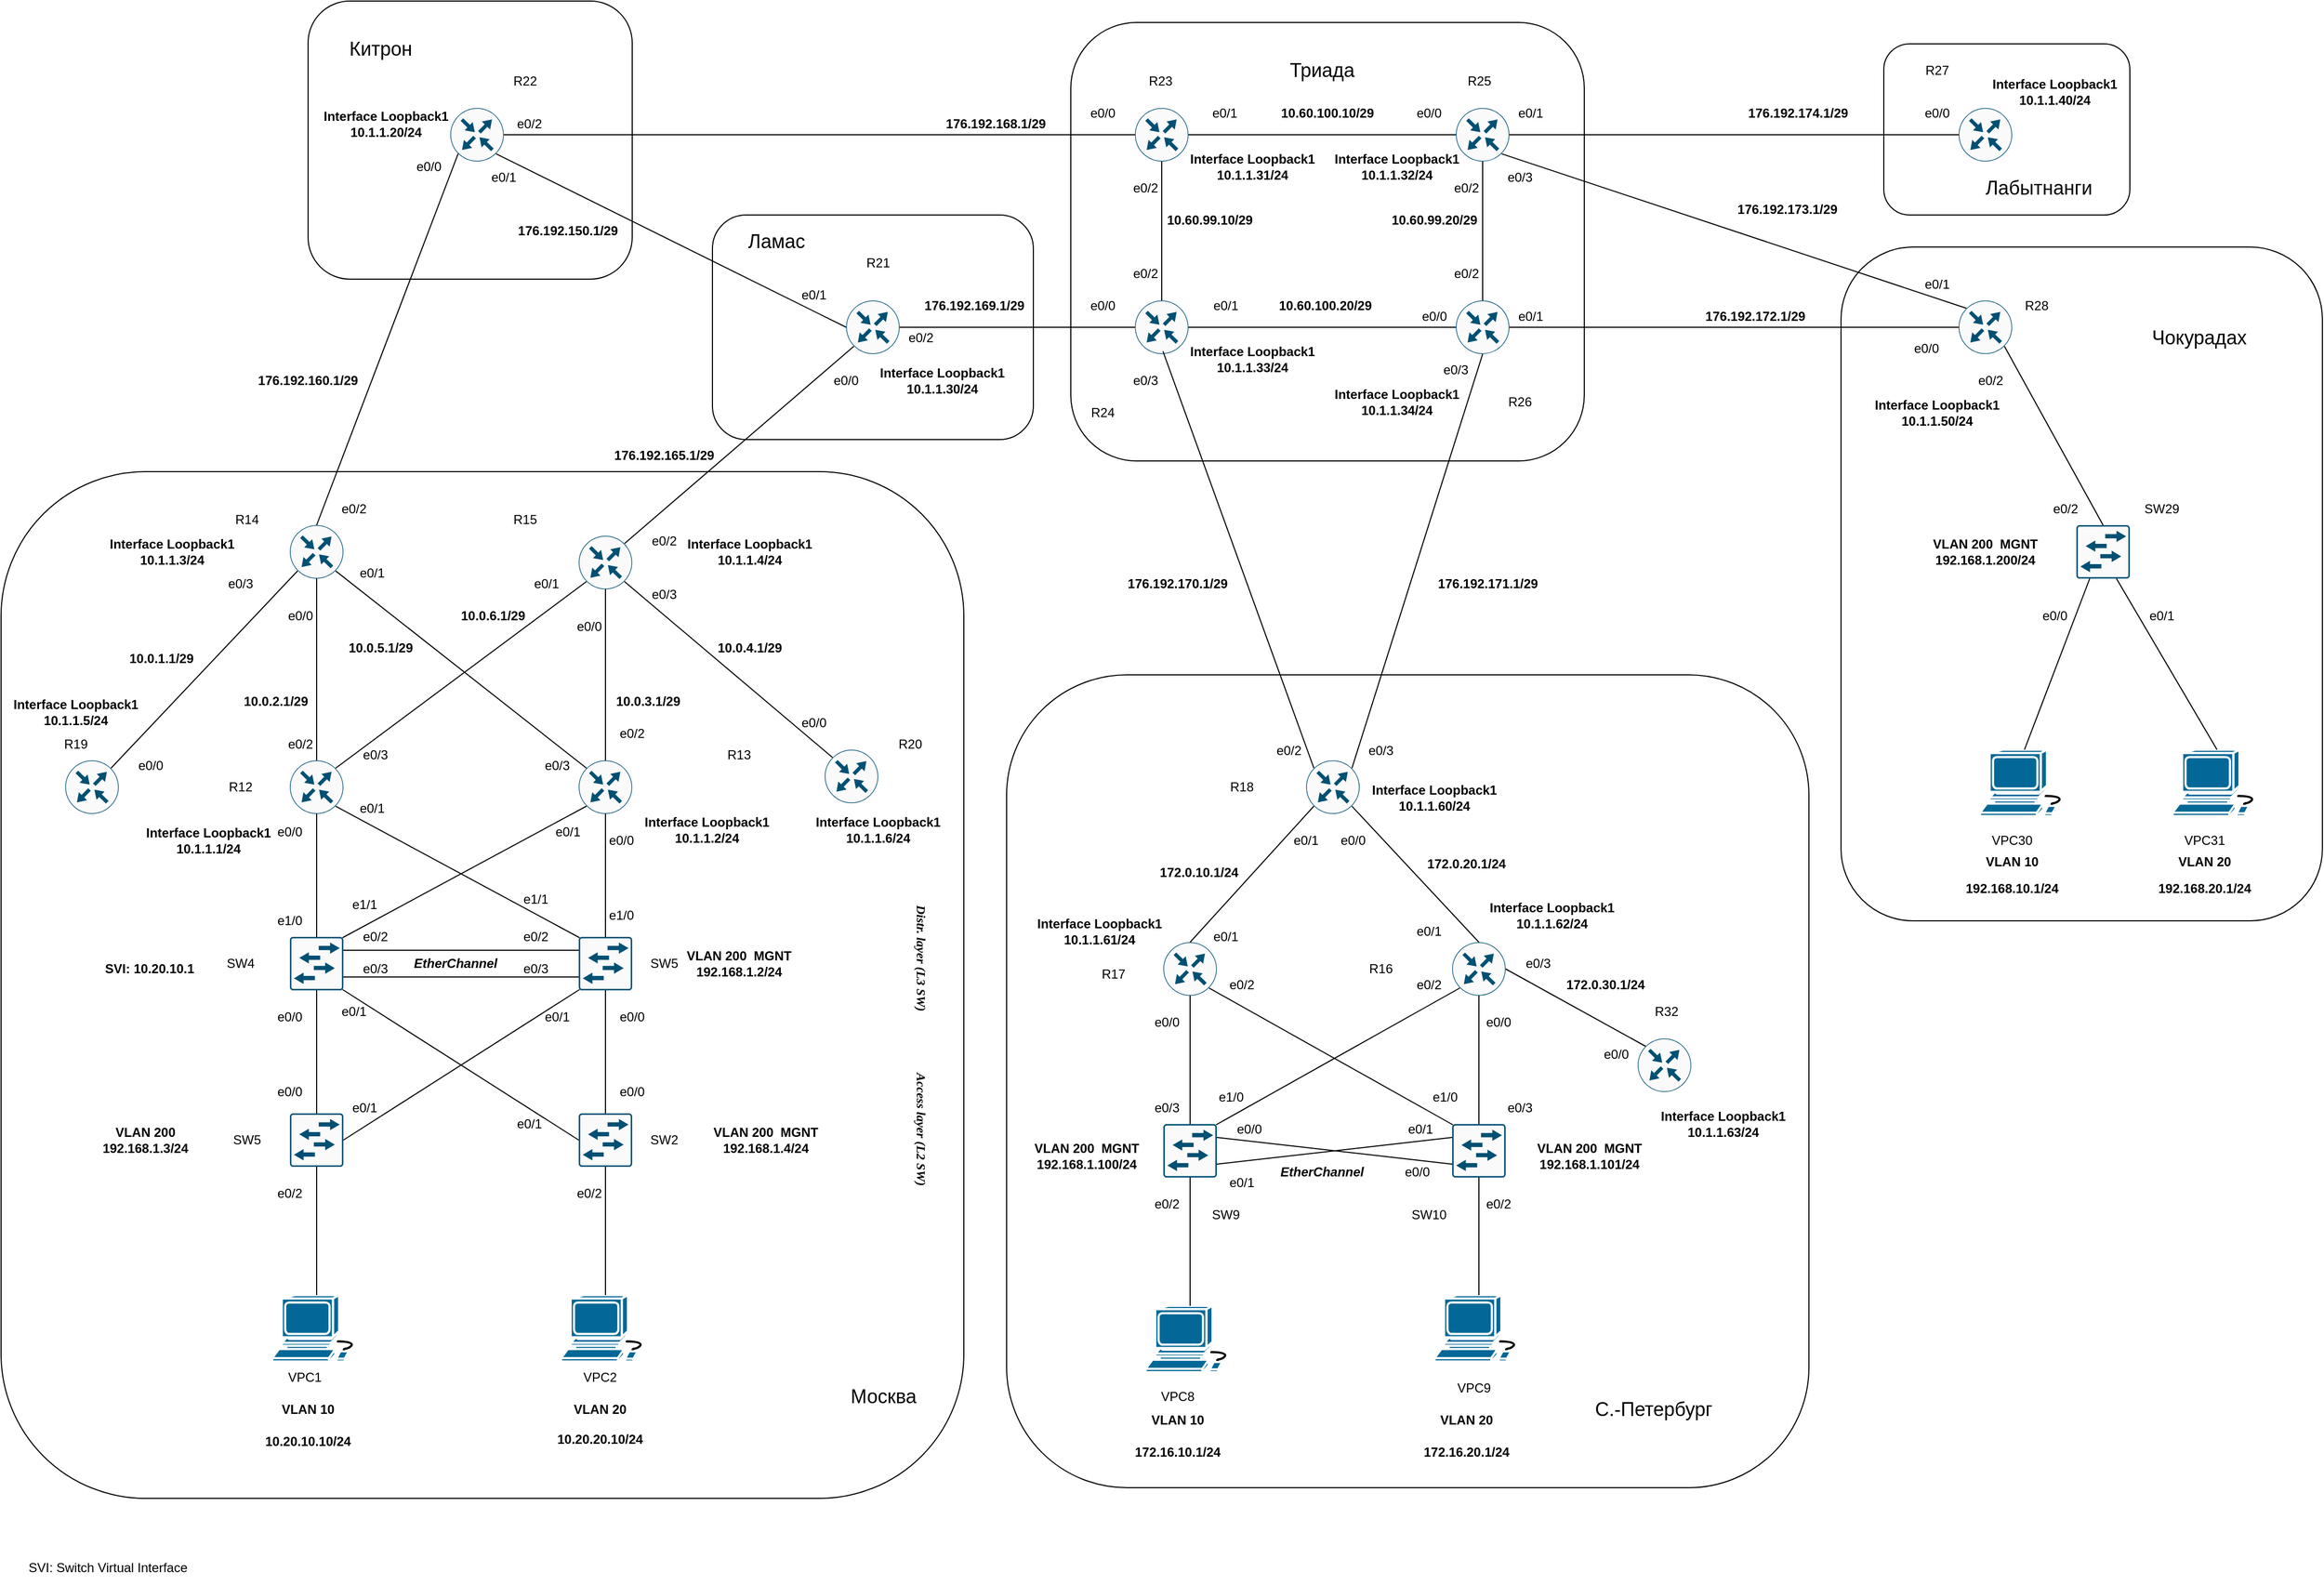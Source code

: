 <mxfile version="24.9.1">
  <diagram name="Page-1" id="XfyR6ljDPPWZCooTb3Pp">
    <mxGraphModel dx="3995" dy="4026" grid="1" gridSize="10" guides="1" tooltips="1" connect="1" arrows="1" fold="1" page="1" pageScale="1" pageWidth="2339" pageHeight="3300" math="0" shadow="0">
      <root>
        <mxCell id="0" />
        <mxCell id="1" parent="0" />
        <mxCell id="qq-jrD-yqYWrXCZJZRmo-103" value="" style="rounded=1;whiteSpace=wrap;html=1;fillColor=none;" parent="1" vertex="1">
          <mxGeometry x="-2240" y="-1170" width="900" height="960" as="geometry" />
        </mxCell>
        <mxCell id="qq-jrD-yqYWrXCZJZRmo-111" value="" style="rounded=1;whiteSpace=wrap;html=1;fillColor=none;" parent="1" vertex="1">
          <mxGeometry x="-520" y="-1380" width="450" height="630" as="geometry" />
        </mxCell>
        <mxCell id="qq-jrD-yqYWrXCZJZRmo-108" value="" style="rounded=1;whiteSpace=wrap;html=1;fillColor=none;" parent="1" vertex="1">
          <mxGeometry x="-480" y="-1570" width="230" height="160" as="geometry" />
        </mxCell>
        <mxCell id="qq-jrD-yqYWrXCZJZRmo-107" value="" style="rounded=1;whiteSpace=wrap;html=1;fillColor=none;" parent="1" vertex="1">
          <mxGeometry x="-1300" y="-980" width="750" height="760" as="geometry" />
        </mxCell>
        <mxCell id="qq-jrD-yqYWrXCZJZRmo-106" value="" style="rounded=1;whiteSpace=wrap;html=1;fillColor=none;" parent="1" vertex="1">
          <mxGeometry x="-1240" y="-1590" width="480" height="410" as="geometry" />
        </mxCell>
        <mxCell id="qq-jrD-yqYWrXCZJZRmo-105" value="" style="rounded=1;whiteSpace=wrap;html=1;fillColor=none;" parent="1" vertex="1">
          <mxGeometry x="-1575" y="-1410" width="300" height="210" as="geometry" />
        </mxCell>
        <mxCell id="qq-jrD-yqYWrXCZJZRmo-104" value="" style="rounded=1;whiteSpace=wrap;html=1;fillColor=none;" parent="1" vertex="1">
          <mxGeometry x="-1953" y="-1610" width="303" height="260" as="geometry" />
        </mxCell>
        <mxCell id="qq-jrD-yqYWrXCZJZRmo-1" value="" style="sketch=0;points=[[0.5,0,0],[1,0.5,0],[0.5,1,0],[0,0.5,0],[0.145,0.145,0],[0.856,0.145,0],[0.855,0.856,0],[0.145,0.855,0]];verticalLabelPosition=bottom;html=1;verticalAlign=top;aspect=fixed;align=center;pointerEvents=1;shape=mxgraph.cisco19.rect;prIcon=router;fillColor=#FAFAFA;strokeColor=#005073;" parent="1" vertex="1">
          <mxGeometry x="-1970" y="-900" width="50" height="50" as="geometry" />
        </mxCell>
        <mxCell id="qq-jrD-yqYWrXCZJZRmo-2" value="" style="sketch=0;points=[[0.5,0,0],[1,0.5,0],[0.5,1,0],[0,0.5,0],[0.145,0.145,0],[0.856,0.145,0],[0.855,0.856,0],[0.145,0.855,0]];verticalLabelPosition=bottom;html=1;verticalAlign=top;aspect=fixed;align=center;pointerEvents=1;shape=mxgraph.cisco19.rect;prIcon=router;fillColor=#FAFAFA;strokeColor=#005073;" parent="1" vertex="1">
          <mxGeometry x="-1700" y="-900" width="50" height="50" as="geometry" />
        </mxCell>
        <mxCell id="qq-jrD-yqYWrXCZJZRmo-3" value="" style="sketch=0;points=[[0.5,0,0],[1,0.5,0],[0.5,1,0],[0,0.5,0],[0.145,0.145,0],[0.856,0.145,0],[0.855,0.856,0],[0.145,0.855,0]];verticalLabelPosition=bottom;html=1;verticalAlign=top;aspect=fixed;align=center;pointerEvents=1;shape=mxgraph.cisco19.rect;prIcon=router;fillColor=#FAFAFA;strokeColor=#005073;" parent="1" vertex="1">
          <mxGeometry x="-1970" y="-1120" width="50" height="50" as="geometry" />
        </mxCell>
        <mxCell id="qq-jrD-yqYWrXCZJZRmo-4" value="" style="sketch=0;points=[[0.5,0,0],[1,0.5,0],[0.5,1,0],[0,0.5,0],[0.145,0.145,0],[0.856,0.145,0],[0.855,0.856,0],[0.145,0.855,0]];verticalLabelPosition=bottom;html=1;verticalAlign=top;aspect=fixed;align=center;pointerEvents=1;shape=mxgraph.cisco19.rect;prIcon=router;fillColor=#FAFAFA;strokeColor=#005073;" parent="1" vertex="1">
          <mxGeometry x="-1700" y="-1110" width="50" height="50" as="geometry" />
        </mxCell>
        <mxCell id="qq-jrD-yqYWrXCZJZRmo-7" style="rounded=0;orthogonalLoop=1;jettySize=auto;html=1;exitX=0.856;exitY=0.145;exitDx=0;exitDy=0;exitPerimeter=0;entryX=0.145;entryY=0.855;entryDx=0;entryDy=0;entryPerimeter=0;endArrow=none;endFill=0;" parent="1" source="qq-jrD-yqYWrXCZJZRmo-1" target="qq-jrD-yqYWrXCZJZRmo-4" edge="1">
          <mxGeometry relative="1" as="geometry" />
        </mxCell>
        <mxCell id="qq-jrD-yqYWrXCZJZRmo-8" style="rounded=0;orthogonalLoop=1;jettySize=auto;html=1;exitX=0.145;exitY=0.145;exitDx=0;exitDy=0;exitPerimeter=0;entryX=0.855;entryY=0.856;entryDx=0;entryDy=0;entryPerimeter=0;endArrow=none;endFill=0;" parent="1" source="qq-jrD-yqYWrXCZJZRmo-2" target="qq-jrD-yqYWrXCZJZRmo-3" edge="1">
          <mxGeometry relative="1" as="geometry" />
        </mxCell>
        <mxCell id="qq-jrD-yqYWrXCZJZRmo-9" value="" style="sketch=0;points=[[0.015,0.015,0],[0.985,0.015,0],[0.985,0.985,0],[0.015,0.985,0],[0.25,0,0],[0.5,0,0],[0.75,0,0],[1,0.25,0],[1,0.5,0],[1,0.75,0],[0.75,1,0],[0.5,1,0],[0.25,1,0],[0,0.75,0],[0,0.5,0],[0,0.25,0]];verticalLabelPosition=bottom;html=1;verticalAlign=top;aspect=fixed;align=center;pointerEvents=1;shape=mxgraph.cisco19.rect;prIcon=l2_switch;fillColor=#FAFAFA;strokeColor=#005073;" parent="1" vertex="1">
          <mxGeometry x="-1970" y="-735" width="50" height="50" as="geometry" />
        </mxCell>
        <mxCell id="qq-jrD-yqYWrXCZJZRmo-10" value="" style="sketch=0;points=[[0.015,0.015,0],[0.985,0.015,0],[0.985,0.985,0],[0.015,0.985,0],[0.25,0,0],[0.5,0,0],[0.75,0,0],[1,0.25,0],[1,0.5,0],[1,0.75,0],[0.75,1,0],[0.5,1,0],[0.25,1,0],[0,0.75,0],[0,0.5,0],[0,0.25,0]];verticalLabelPosition=bottom;html=1;verticalAlign=top;aspect=fixed;align=center;pointerEvents=1;shape=mxgraph.cisco19.rect;prIcon=l2_switch;fillColor=#FAFAFA;strokeColor=#005073;" parent="1" vertex="1">
          <mxGeometry x="-1700" y="-735" width="50" height="50" as="geometry" />
        </mxCell>
        <mxCell id="qq-jrD-yqYWrXCZJZRmo-11" style="rounded=0;orthogonalLoop=1;jettySize=auto;html=1;exitX=0.5;exitY=0;exitDx=0;exitDy=0;exitPerimeter=0;entryX=0.5;entryY=1;entryDx=0;entryDy=0;entryPerimeter=0;endArrow=none;endFill=0;" parent="1" source="qq-jrD-yqYWrXCZJZRmo-9" target="qq-jrD-yqYWrXCZJZRmo-1" edge="1">
          <mxGeometry relative="1" as="geometry" />
        </mxCell>
        <mxCell id="qq-jrD-yqYWrXCZJZRmo-13" style="rounded=0;orthogonalLoop=1;jettySize=auto;html=1;exitX=0.5;exitY=0;exitDx=0;exitDy=0;exitPerimeter=0;entryX=0.5;entryY=1;entryDx=0;entryDy=0;entryPerimeter=0;endArrow=none;endFill=0;" parent="1" source="qq-jrD-yqYWrXCZJZRmo-10" target="qq-jrD-yqYWrXCZJZRmo-2" edge="1">
          <mxGeometry relative="1" as="geometry" />
        </mxCell>
        <mxCell id="qq-jrD-yqYWrXCZJZRmo-14" style="rounded=0;orthogonalLoop=1;jettySize=auto;html=1;exitX=0.5;exitY=0;exitDx=0;exitDy=0;exitPerimeter=0;entryX=0.5;entryY=1;entryDx=0;entryDy=0;entryPerimeter=0;endArrow=none;endFill=0;" parent="1" source="qq-jrD-yqYWrXCZJZRmo-1" target="qq-jrD-yqYWrXCZJZRmo-3" edge="1">
          <mxGeometry relative="1" as="geometry" />
        </mxCell>
        <mxCell id="qq-jrD-yqYWrXCZJZRmo-15" style="edgeStyle=orthogonalEdgeStyle;rounded=0;orthogonalLoop=1;jettySize=auto;html=1;exitX=0.5;exitY=0;exitDx=0;exitDy=0;exitPerimeter=0;entryX=0.5;entryY=1;entryDx=0;entryDy=0;entryPerimeter=0;endArrow=none;endFill=0;" parent="1" source="qq-jrD-yqYWrXCZJZRmo-2" target="qq-jrD-yqYWrXCZJZRmo-4" edge="1">
          <mxGeometry relative="1" as="geometry" />
        </mxCell>
        <mxCell id="qq-jrD-yqYWrXCZJZRmo-16" value="" style="sketch=0;points=[[0.5,0,0],[1,0.5,0],[0.5,1,0],[0,0.5,0],[0.145,0.145,0],[0.856,0.145,0],[0.855,0.856,0],[0.145,0.855,0]];verticalLabelPosition=bottom;html=1;verticalAlign=top;aspect=fixed;align=center;pointerEvents=1;shape=mxgraph.cisco19.rect;prIcon=router;fillColor=#FAFAFA;strokeColor=#005073;" parent="1" vertex="1">
          <mxGeometry x="-2180" y="-900" width="50" height="50" as="geometry" />
        </mxCell>
        <mxCell id="qq-jrD-yqYWrXCZJZRmo-17" style="rounded=0;orthogonalLoop=1;jettySize=auto;html=1;exitX=0.856;exitY=0.145;exitDx=0;exitDy=0;exitPerimeter=0;endArrow=none;endFill=0;entryX=0.145;entryY=0.855;entryDx=0;entryDy=0;entryPerimeter=0;" parent="1" source="qq-jrD-yqYWrXCZJZRmo-16" target="qq-jrD-yqYWrXCZJZRmo-3" edge="1">
          <mxGeometry relative="1" as="geometry">
            <mxPoint x="-1970" y="-1070" as="targetPoint" />
          </mxGeometry>
        </mxCell>
        <mxCell id="qq-jrD-yqYWrXCZJZRmo-18" value="" style="sketch=0;points=[[0.5,0,0],[1,0.5,0],[0.5,1,0],[0,0.5,0],[0.145,0.145,0],[0.856,0.145,0],[0.855,0.856,0],[0.145,0.855,0]];verticalLabelPosition=bottom;html=1;verticalAlign=top;aspect=fixed;align=center;pointerEvents=1;shape=mxgraph.cisco19.rect;prIcon=router;fillColor=#FAFAFA;strokeColor=#005073;" parent="1" vertex="1">
          <mxGeometry x="-1470" y="-910" width="50" height="50" as="geometry" />
        </mxCell>
        <mxCell id="qq-jrD-yqYWrXCZJZRmo-19" style="rounded=0;orthogonalLoop=1;jettySize=auto;html=1;exitX=0.145;exitY=0.145;exitDx=0;exitDy=0;exitPerimeter=0;entryX=0.855;entryY=0.856;entryDx=0;entryDy=0;entryPerimeter=0;endArrow=none;endFill=0;" parent="1" source="qq-jrD-yqYWrXCZJZRmo-18" target="qq-jrD-yqYWrXCZJZRmo-4" edge="1">
          <mxGeometry relative="1" as="geometry" />
        </mxCell>
        <mxCell id="qq-jrD-yqYWrXCZJZRmo-20" style="edgeStyle=orthogonalEdgeStyle;rounded=0;orthogonalLoop=1;jettySize=auto;html=1;exitX=1;exitY=0.25;exitDx=0;exitDy=0;exitPerimeter=0;entryX=0;entryY=0.25;entryDx=0;entryDy=0;entryPerimeter=0;endArrow=none;endFill=0;" parent="1" source="qq-jrD-yqYWrXCZJZRmo-9" target="qq-jrD-yqYWrXCZJZRmo-10" edge="1">
          <mxGeometry relative="1" as="geometry" />
        </mxCell>
        <mxCell id="qq-jrD-yqYWrXCZJZRmo-21" style="edgeStyle=orthogonalEdgeStyle;rounded=0;orthogonalLoop=1;jettySize=auto;html=1;exitX=1;exitY=0.75;exitDx=0;exitDy=0;exitPerimeter=0;entryX=0;entryY=0.75;entryDx=0;entryDy=0;entryPerimeter=0;endArrow=none;endFill=0;" parent="1" source="qq-jrD-yqYWrXCZJZRmo-9" target="qq-jrD-yqYWrXCZJZRmo-10" edge="1">
          <mxGeometry relative="1" as="geometry" />
        </mxCell>
        <mxCell id="qq-jrD-yqYWrXCZJZRmo-23" value="" style="sketch=0;points=[[0.015,0.015,0],[0.985,0.015,0],[0.985,0.985,0],[0.015,0.985,0],[0.25,0,0],[0.5,0,0],[0.75,0,0],[1,0.25,0],[1,0.5,0],[1,0.75,0],[0.75,1,0],[0.5,1,0],[0.25,1,0],[0,0.75,0],[0,0.5,0],[0,0.25,0]];verticalLabelPosition=bottom;html=1;verticalAlign=top;aspect=fixed;align=center;pointerEvents=1;shape=mxgraph.cisco19.rect;prIcon=l2_switch;fillColor=#FAFAFA;strokeColor=#005073;" parent="1" vertex="1">
          <mxGeometry x="-1970" y="-570" width="50" height="50" as="geometry" />
        </mxCell>
        <mxCell id="qq-jrD-yqYWrXCZJZRmo-24" value="" style="sketch=0;points=[[0.015,0.015,0],[0.985,0.015,0],[0.985,0.985,0],[0.015,0.985,0],[0.25,0,0],[0.5,0,0],[0.75,0,0],[1,0.25,0],[1,0.5,0],[1,0.75,0],[0.75,1,0],[0.5,1,0],[0.25,1,0],[0,0.75,0],[0,0.5,0],[0,0.25,0]];verticalLabelPosition=bottom;html=1;verticalAlign=top;aspect=fixed;align=center;pointerEvents=1;shape=mxgraph.cisco19.rect;prIcon=l2_switch;fillColor=#FAFAFA;strokeColor=#005073;" parent="1" vertex="1">
          <mxGeometry x="-1700" y="-570" width="50" height="50" as="geometry" />
        </mxCell>
        <mxCell id="qq-jrD-yqYWrXCZJZRmo-27" style="edgeStyle=orthogonalEdgeStyle;rounded=0;orthogonalLoop=1;jettySize=auto;html=1;exitX=0.5;exitY=0;exitDx=0;exitDy=0;exitPerimeter=0;entryX=0.5;entryY=1;entryDx=0;entryDy=0;entryPerimeter=0;endArrow=none;endFill=0;" parent="1" source="qq-jrD-yqYWrXCZJZRmo-24" target="qq-jrD-yqYWrXCZJZRmo-10" edge="1">
          <mxGeometry relative="1" as="geometry" />
        </mxCell>
        <mxCell id="qq-jrD-yqYWrXCZJZRmo-29" style="edgeStyle=orthogonalEdgeStyle;rounded=0;orthogonalLoop=1;jettySize=auto;html=1;exitX=0.5;exitY=0;exitDx=0;exitDy=0;exitPerimeter=0;entryX=0.5;entryY=1;entryDx=0;entryDy=0;entryPerimeter=0;endArrow=none;endFill=0;" parent="1" source="qq-jrD-yqYWrXCZJZRmo-23" target="qq-jrD-yqYWrXCZJZRmo-9" edge="1">
          <mxGeometry relative="1" as="geometry" />
        </mxCell>
        <mxCell id="qq-jrD-yqYWrXCZJZRmo-30" style="rounded=0;orthogonalLoop=1;jettySize=auto;html=1;exitX=0.985;exitY=0.015;exitDx=0;exitDy=0;exitPerimeter=0;entryX=0.145;entryY=0.855;entryDx=0;entryDy=0;entryPerimeter=0;endArrow=none;endFill=0;" parent="1" source="qq-jrD-yqYWrXCZJZRmo-9" target="qq-jrD-yqYWrXCZJZRmo-2" edge="1">
          <mxGeometry relative="1" as="geometry" />
        </mxCell>
        <mxCell id="qq-jrD-yqYWrXCZJZRmo-31" style="rounded=0;orthogonalLoop=1;jettySize=auto;html=1;exitX=0.015;exitY=0.015;exitDx=0;exitDy=0;exitPerimeter=0;entryX=0.855;entryY=0.856;entryDx=0;entryDy=0;entryPerimeter=0;endArrow=none;endFill=0;" parent="1" source="qq-jrD-yqYWrXCZJZRmo-10" target="qq-jrD-yqYWrXCZJZRmo-1" edge="1">
          <mxGeometry relative="1" as="geometry" />
        </mxCell>
        <mxCell id="qq-jrD-yqYWrXCZJZRmo-32" style="rounded=0;orthogonalLoop=1;jettySize=auto;html=1;exitX=1;exitY=0.5;exitDx=0;exitDy=0;exitPerimeter=0;entryX=0.015;entryY=0.985;entryDx=0;entryDy=0;entryPerimeter=0;endArrow=none;endFill=0;" parent="1" source="qq-jrD-yqYWrXCZJZRmo-23" target="qq-jrD-yqYWrXCZJZRmo-10" edge="1">
          <mxGeometry relative="1" as="geometry" />
        </mxCell>
        <mxCell id="qq-jrD-yqYWrXCZJZRmo-33" style="rounded=0;orthogonalLoop=1;jettySize=auto;html=1;exitX=0;exitY=0.5;exitDx=0;exitDy=0;exitPerimeter=0;entryX=0.985;entryY=0.985;entryDx=0;entryDy=0;entryPerimeter=0;endArrow=none;endFill=0;" parent="1" source="qq-jrD-yqYWrXCZJZRmo-24" target="qq-jrD-yqYWrXCZJZRmo-9" edge="1">
          <mxGeometry relative="1" as="geometry" />
        </mxCell>
        <mxCell id="qq-jrD-yqYWrXCZJZRmo-34" value="" style="shape=mxgraph.cisco.computers_and_peripherals.workstation;sketch=0;html=1;pointerEvents=1;dashed=0;fillColor=#036897;strokeColor=#ffffff;strokeWidth=2;verticalLabelPosition=bottom;verticalAlign=top;align=center;outlineConnect=0;" parent="1" vertex="1">
          <mxGeometry x="-1986.5" y="-400" width="83" height="62" as="geometry" />
        </mxCell>
        <mxCell id="qq-jrD-yqYWrXCZJZRmo-35" style="rounded=0;orthogonalLoop=1;jettySize=auto;html=1;exitX=0.5;exitY=0;exitDx=0;exitDy=0;exitPerimeter=0;entryX=0.5;entryY=1;entryDx=0;entryDy=0;entryPerimeter=0;endArrow=none;endFill=0;" parent="1" source="qq-jrD-yqYWrXCZJZRmo-34" target="qq-jrD-yqYWrXCZJZRmo-23" edge="1">
          <mxGeometry relative="1" as="geometry" />
        </mxCell>
        <mxCell id="qq-jrD-yqYWrXCZJZRmo-36" value="" style="shape=mxgraph.cisco.computers_and_peripherals.workstation;sketch=0;html=1;pointerEvents=1;dashed=0;fillColor=#036897;strokeColor=#ffffff;strokeWidth=2;verticalLabelPosition=bottom;verticalAlign=top;align=center;outlineConnect=0;" parent="1" vertex="1">
          <mxGeometry x="-1716.5" y="-400" width="83" height="62" as="geometry" />
        </mxCell>
        <mxCell id="qq-jrD-yqYWrXCZJZRmo-37" style="edgeStyle=orthogonalEdgeStyle;rounded=0;orthogonalLoop=1;jettySize=auto;html=1;exitX=0.5;exitY=0;exitDx=0;exitDy=0;exitPerimeter=0;entryX=0.5;entryY=1;entryDx=0;entryDy=0;entryPerimeter=0;endArrow=none;endFill=0;" parent="1" source="qq-jrD-yqYWrXCZJZRmo-36" target="qq-jrD-yqYWrXCZJZRmo-24" edge="1">
          <mxGeometry relative="1" as="geometry" />
        </mxCell>
        <mxCell id="qq-jrD-yqYWrXCZJZRmo-38" value="" style="sketch=0;points=[[0.5,0,0],[1,0.5,0],[0.5,1,0],[0,0.5,0],[0.145,0.145,0],[0.856,0.145,0],[0.855,0.856,0],[0.145,0.855,0]];verticalLabelPosition=bottom;html=1;verticalAlign=top;aspect=fixed;align=center;pointerEvents=1;shape=mxgraph.cisco19.rect;prIcon=router;fillColor=#FAFAFA;strokeColor=#005073;" parent="1" vertex="1">
          <mxGeometry x="-1820" y="-1510" width="50" height="50" as="geometry" />
        </mxCell>
        <mxCell id="qq-jrD-yqYWrXCZJZRmo-39" value="" style="sketch=0;points=[[0.5,0,0],[1,0.5,0],[0.5,1,0],[0,0.5,0],[0.145,0.145,0],[0.856,0.145,0],[0.855,0.856,0],[0.145,0.855,0]];verticalLabelPosition=bottom;html=1;verticalAlign=top;aspect=fixed;align=center;pointerEvents=1;shape=mxgraph.cisco19.rect;prIcon=router;fillColor=#FAFAFA;strokeColor=#005073;" parent="1" vertex="1">
          <mxGeometry x="-1450" y="-1330" width="50" height="50" as="geometry" />
        </mxCell>
        <mxCell id="qq-jrD-yqYWrXCZJZRmo-40" style="rounded=0;orthogonalLoop=1;jettySize=auto;html=1;exitX=0.5;exitY=0;exitDx=0;exitDy=0;exitPerimeter=0;entryX=0.145;entryY=0.855;entryDx=0;entryDy=0;entryPerimeter=0;endArrow=none;endFill=0;" parent="1" source="qq-jrD-yqYWrXCZJZRmo-3" target="qq-jrD-yqYWrXCZJZRmo-38" edge="1">
          <mxGeometry relative="1" as="geometry" />
        </mxCell>
        <mxCell id="qq-jrD-yqYWrXCZJZRmo-41" style="rounded=0;orthogonalLoop=1;jettySize=auto;html=1;exitX=0.856;exitY=0.145;exitDx=0;exitDy=0;exitPerimeter=0;entryX=0.145;entryY=0.855;entryDx=0;entryDy=0;entryPerimeter=0;endArrow=none;endFill=0;" parent="1" source="qq-jrD-yqYWrXCZJZRmo-4" target="qq-jrD-yqYWrXCZJZRmo-39" edge="1">
          <mxGeometry relative="1" as="geometry" />
        </mxCell>
        <mxCell id="qq-jrD-yqYWrXCZJZRmo-42" style="rounded=0;orthogonalLoop=1;jettySize=auto;html=1;exitX=0.855;exitY=0.856;exitDx=0;exitDy=0;exitPerimeter=0;entryX=0;entryY=0.5;entryDx=0;entryDy=0;entryPerimeter=0;endArrow=none;endFill=0;" parent="1" source="qq-jrD-yqYWrXCZJZRmo-38" target="qq-jrD-yqYWrXCZJZRmo-39" edge="1">
          <mxGeometry relative="1" as="geometry" />
        </mxCell>
        <mxCell id="qq-jrD-yqYWrXCZJZRmo-43" value="" style="sketch=0;points=[[0.5,0,0],[1,0.5,0],[0.5,1,0],[0,0.5,0],[0.145,0.145,0],[0.856,0.145,0],[0.855,0.856,0],[0.145,0.855,0]];verticalLabelPosition=bottom;html=1;verticalAlign=top;aspect=fixed;align=center;pointerEvents=1;shape=mxgraph.cisco19.rect;prIcon=router;fillColor=#FAFAFA;strokeColor=#005073;" parent="1" vertex="1">
          <mxGeometry x="-1180" y="-1510" width="50" height="50" as="geometry" />
        </mxCell>
        <mxCell id="qq-jrD-yqYWrXCZJZRmo-44" value="" style="sketch=0;points=[[0.5,0,0],[1,0.5,0],[0.5,1,0],[0,0.5,0],[0.145,0.145,0],[0.856,0.145,0],[0.855,0.856,0],[0.145,0.855,0]];verticalLabelPosition=bottom;html=1;verticalAlign=top;aspect=fixed;align=center;pointerEvents=1;shape=mxgraph.cisco19.rect;prIcon=router;fillColor=#FAFAFA;strokeColor=#005073;" parent="1" vertex="1">
          <mxGeometry x="-880" y="-1510" width="50" height="50" as="geometry" />
        </mxCell>
        <mxCell id="qq-jrD-yqYWrXCZJZRmo-45" value="" style="sketch=0;points=[[0.5,0,0],[1,0.5,0],[0.5,1,0],[0,0.5,0],[0.145,0.145,0],[0.856,0.145,0],[0.855,0.856,0],[0.145,0.855,0]];verticalLabelPosition=bottom;html=1;verticalAlign=top;aspect=fixed;align=center;pointerEvents=1;shape=mxgraph.cisco19.rect;prIcon=router;fillColor=#FAFAFA;strokeColor=#005073;" parent="1" vertex="1">
          <mxGeometry x="-1180" y="-1330" width="50" height="50" as="geometry" />
        </mxCell>
        <mxCell id="qq-jrD-yqYWrXCZJZRmo-46" value="" style="sketch=0;points=[[0.5,0,0],[1,0.5,0],[0.5,1,0],[0,0.5,0],[0.145,0.145,0],[0.856,0.145,0],[0.855,0.856,0],[0.145,0.855,0]];verticalLabelPosition=bottom;html=1;verticalAlign=top;aspect=fixed;align=center;pointerEvents=1;shape=mxgraph.cisco19.rect;prIcon=router;fillColor=#FAFAFA;strokeColor=#005073;" parent="1" vertex="1">
          <mxGeometry x="-880" y="-1330" width="50" height="50" as="geometry" />
        </mxCell>
        <mxCell id="qq-jrD-yqYWrXCZJZRmo-47" style="rounded=0;orthogonalLoop=1;jettySize=auto;html=1;exitX=1;exitY=0.5;exitDx=0;exitDy=0;exitPerimeter=0;entryX=0;entryY=0.5;entryDx=0;entryDy=0;entryPerimeter=0;endArrow=none;endFill=0;" parent="1" source="qq-jrD-yqYWrXCZJZRmo-38" target="qq-jrD-yqYWrXCZJZRmo-43" edge="1">
          <mxGeometry relative="1" as="geometry" />
        </mxCell>
        <mxCell id="qq-jrD-yqYWrXCZJZRmo-48" style="rounded=0;orthogonalLoop=1;jettySize=auto;html=1;exitX=1;exitY=0.5;exitDx=0;exitDy=0;exitPerimeter=0;entryX=0;entryY=0.5;entryDx=0;entryDy=0;entryPerimeter=0;endArrow=none;endFill=0;" parent="1" source="qq-jrD-yqYWrXCZJZRmo-39" target="qq-jrD-yqYWrXCZJZRmo-45" edge="1">
          <mxGeometry relative="1" as="geometry" />
        </mxCell>
        <mxCell id="qq-jrD-yqYWrXCZJZRmo-49" style="rounded=0;orthogonalLoop=1;jettySize=auto;html=1;exitX=1;exitY=0.5;exitDx=0;exitDy=0;exitPerimeter=0;entryX=0;entryY=0.5;entryDx=0;entryDy=0;entryPerimeter=0;endArrow=none;endFill=0;" parent="1" source="qq-jrD-yqYWrXCZJZRmo-43" target="qq-jrD-yqYWrXCZJZRmo-44" edge="1">
          <mxGeometry relative="1" as="geometry" />
        </mxCell>
        <mxCell id="qq-jrD-yqYWrXCZJZRmo-50" style="edgeStyle=orthogonalEdgeStyle;rounded=0;orthogonalLoop=1;jettySize=auto;html=1;exitX=0.5;exitY=0;exitDx=0;exitDy=0;exitPerimeter=0;entryX=0.5;entryY=1;entryDx=0;entryDy=0;entryPerimeter=0;endArrow=none;endFill=0;" parent="1" source="qq-jrD-yqYWrXCZJZRmo-45" target="qq-jrD-yqYWrXCZJZRmo-43" edge="1">
          <mxGeometry relative="1" as="geometry" />
        </mxCell>
        <mxCell id="qq-jrD-yqYWrXCZJZRmo-51" style="edgeStyle=orthogonalEdgeStyle;rounded=0;orthogonalLoop=1;jettySize=auto;html=1;exitX=1;exitY=0.5;exitDx=0;exitDy=0;exitPerimeter=0;entryX=0;entryY=0.5;entryDx=0;entryDy=0;entryPerimeter=0;endArrow=none;endFill=0;" parent="1" source="qq-jrD-yqYWrXCZJZRmo-45" target="qq-jrD-yqYWrXCZJZRmo-46" edge="1">
          <mxGeometry relative="1" as="geometry" />
        </mxCell>
        <mxCell id="qq-jrD-yqYWrXCZJZRmo-52" style="edgeStyle=orthogonalEdgeStyle;rounded=0;orthogonalLoop=1;jettySize=auto;html=1;exitX=0.5;exitY=0;exitDx=0;exitDy=0;exitPerimeter=0;entryX=0.5;entryY=1;entryDx=0;entryDy=0;entryPerimeter=0;endArrow=none;endFill=0;" parent="1" source="qq-jrD-yqYWrXCZJZRmo-46" target="qq-jrD-yqYWrXCZJZRmo-44" edge="1">
          <mxGeometry relative="1" as="geometry" />
        </mxCell>
        <mxCell id="qq-jrD-yqYWrXCZJZRmo-53" value="" style="sketch=0;points=[[0.5,0,0],[1,0.5,0],[0.5,1,0],[0,0.5,0],[0.145,0.145,0],[0.856,0.145,0],[0.855,0.856,0],[0.145,0.855,0]];verticalLabelPosition=bottom;html=1;verticalAlign=top;aspect=fixed;align=center;pointerEvents=1;shape=mxgraph.cisco19.rect;prIcon=router;fillColor=#FAFAFA;strokeColor=#005073;" parent="1" vertex="1">
          <mxGeometry x="-410" y="-1510" width="50" height="50" as="geometry" />
        </mxCell>
        <mxCell id="qq-jrD-yqYWrXCZJZRmo-54" value="" style="sketch=0;points=[[0.5,0,0],[1,0.5,0],[0.5,1,0],[0,0.5,0],[0.145,0.145,0],[0.856,0.145,0],[0.855,0.856,0],[0.145,0.855,0]];verticalLabelPosition=bottom;html=1;verticalAlign=top;aspect=fixed;align=center;pointerEvents=1;shape=mxgraph.cisco19.rect;prIcon=router;fillColor=#FAFAFA;strokeColor=#005073;" parent="1" vertex="1">
          <mxGeometry x="-410" y="-1330" width="50" height="50" as="geometry" />
        </mxCell>
        <mxCell id="qq-jrD-yqYWrXCZJZRmo-55" style="edgeStyle=orthogonalEdgeStyle;rounded=0;orthogonalLoop=1;jettySize=auto;html=1;exitX=1;exitY=0.5;exitDx=0;exitDy=0;exitPerimeter=0;entryX=0;entryY=0.5;entryDx=0;entryDy=0;entryPerimeter=0;endArrow=none;endFill=0;" parent="1" source="qq-jrD-yqYWrXCZJZRmo-44" target="qq-jrD-yqYWrXCZJZRmo-53" edge="1">
          <mxGeometry relative="1" as="geometry" />
        </mxCell>
        <mxCell id="qq-jrD-yqYWrXCZJZRmo-57" style="rounded=0;orthogonalLoop=1;jettySize=auto;html=1;exitX=0.855;exitY=0.856;exitDx=0;exitDy=0;exitPerimeter=0;entryX=0.145;entryY=0.145;entryDx=0;entryDy=0;entryPerimeter=0;endArrow=none;endFill=0;" parent="1" source="qq-jrD-yqYWrXCZJZRmo-44" target="qq-jrD-yqYWrXCZJZRmo-54" edge="1">
          <mxGeometry relative="1" as="geometry" />
        </mxCell>
        <mxCell id="qq-jrD-yqYWrXCZJZRmo-58" style="edgeStyle=orthogonalEdgeStyle;rounded=0;orthogonalLoop=1;jettySize=auto;html=1;exitX=1;exitY=0.5;exitDx=0;exitDy=0;exitPerimeter=0;entryX=0;entryY=0.5;entryDx=0;entryDy=0;entryPerimeter=0;endArrow=none;endFill=0;" parent="1" source="qq-jrD-yqYWrXCZJZRmo-46" target="qq-jrD-yqYWrXCZJZRmo-54" edge="1">
          <mxGeometry relative="1" as="geometry" />
        </mxCell>
        <mxCell id="qq-jrD-yqYWrXCZJZRmo-59" value="" style="sketch=0;points=[[0.015,0.015,0],[0.985,0.015,0],[0.985,0.985,0],[0.015,0.985,0],[0.25,0,0],[0.5,0,0],[0.75,0,0],[1,0.25,0],[1,0.5,0],[1,0.75,0],[0.75,1,0],[0.5,1,0],[0.25,1,0],[0,0.75,0],[0,0.5,0],[0,0.25,0]];verticalLabelPosition=bottom;html=1;verticalAlign=top;aspect=fixed;align=center;pointerEvents=1;shape=mxgraph.cisco19.rect;prIcon=l2_switch;fillColor=#FAFAFA;strokeColor=#005073;" parent="1" vertex="1">
          <mxGeometry x="-300" y="-1120" width="50" height="50" as="geometry" />
        </mxCell>
        <mxCell id="qq-jrD-yqYWrXCZJZRmo-60" style="rounded=0;orthogonalLoop=1;jettySize=auto;html=1;exitX=0.5;exitY=0;exitDx=0;exitDy=0;exitPerimeter=0;entryX=0.855;entryY=0.856;entryDx=0;entryDy=0;entryPerimeter=0;endArrow=none;endFill=0;" parent="1" source="qq-jrD-yqYWrXCZJZRmo-59" target="qq-jrD-yqYWrXCZJZRmo-54" edge="1">
          <mxGeometry relative="1" as="geometry" />
        </mxCell>
        <mxCell id="qq-jrD-yqYWrXCZJZRmo-61" value="" style="shape=mxgraph.cisco.computers_and_peripherals.workstation;sketch=0;html=1;pointerEvents=1;dashed=0;fillColor=#036897;strokeColor=#ffffff;strokeWidth=2;verticalLabelPosition=bottom;verticalAlign=top;align=center;outlineConnect=0;" parent="1" vertex="1">
          <mxGeometry x="-390" y="-910" width="83" height="62" as="geometry" />
        </mxCell>
        <mxCell id="qq-jrD-yqYWrXCZJZRmo-62" style="rounded=0;orthogonalLoop=1;jettySize=auto;html=1;exitX=0.5;exitY=0;exitDx=0;exitDy=0;exitPerimeter=0;entryX=0.25;entryY=1;entryDx=0;entryDy=0;entryPerimeter=0;endArrow=none;endFill=0;" parent="1" source="qq-jrD-yqYWrXCZJZRmo-61" target="qq-jrD-yqYWrXCZJZRmo-59" edge="1">
          <mxGeometry relative="1" as="geometry" />
        </mxCell>
        <mxCell id="qq-jrD-yqYWrXCZJZRmo-63" value="" style="shape=mxgraph.cisco.computers_and_peripherals.workstation;sketch=0;html=1;pointerEvents=1;dashed=0;fillColor=#036897;strokeColor=#ffffff;strokeWidth=2;verticalLabelPosition=bottom;verticalAlign=top;align=center;outlineConnect=0;" parent="1" vertex="1">
          <mxGeometry x="-210" y="-910" width="83" height="62" as="geometry" />
        </mxCell>
        <mxCell id="qq-jrD-yqYWrXCZJZRmo-64" style="rounded=0;orthogonalLoop=1;jettySize=auto;html=1;exitX=0.5;exitY=0;exitDx=0;exitDy=0;exitPerimeter=0;entryX=0.75;entryY=1;entryDx=0;entryDy=0;entryPerimeter=0;endArrow=none;endFill=0;" parent="1" source="qq-jrD-yqYWrXCZJZRmo-63" target="qq-jrD-yqYWrXCZJZRmo-59" edge="1">
          <mxGeometry relative="1" as="geometry" />
        </mxCell>
        <mxCell id="qq-jrD-yqYWrXCZJZRmo-65" value="" style="sketch=0;points=[[0.5,0,0],[1,0.5,0],[0.5,1,0],[0,0.5,0],[0.145,0.145,0],[0.856,0.145,0],[0.855,0.856,0],[0.145,0.855,0]];verticalLabelPosition=bottom;html=1;verticalAlign=top;aspect=fixed;align=center;pointerEvents=1;shape=mxgraph.cisco19.rect;prIcon=router;fillColor=#FAFAFA;strokeColor=#005073;" parent="1" vertex="1">
          <mxGeometry x="-1020" y="-900" width="50" height="50" as="geometry" />
        </mxCell>
        <mxCell id="qq-jrD-yqYWrXCZJZRmo-66" style="rounded=0;orthogonalLoop=1;jettySize=auto;html=1;exitX=0.145;exitY=0.145;exitDx=0;exitDy=0;exitPerimeter=0;entryX=0.523;entryY=0.95;entryDx=0;entryDy=0;entryPerimeter=0;endArrow=none;endFill=0;" parent="1" source="qq-jrD-yqYWrXCZJZRmo-65" target="qq-jrD-yqYWrXCZJZRmo-45" edge="1">
          <mxGeometry relative="1" as="geometry" />
        </mxCell>
        <mxCell id="qq-jrD-yqYWrXCZJZRmo-67" style="rounded=0;orthogonalLoop=1;jettySize=auto;html=1;exitX=0.856;exitY=0.145;exitDx=0;exitDy=0;exitPerimeter=0;entryX=0.5;entryY=1;entryDx=0;entryDy=0;entryPerimeter=0;endArrow=none;endFill=0;" parent="1" source="qq-jrD-yqYWrXCZJZRmo-65" target="qq-jrD-yqYWrXCZJZRmo-46" edge="1">
          <mxGeometry relative="1" as="geometry" />
        </mxCell>
        <mxCell id="qq-jrD-yqYWrXCZJZRmo-70" style="rounded=0;orthogonalLoop=1;jettySize=auto;html=1;exitX=0.5;exitY=0;exitDx=0;exitDy=0;exitPerimeter=0;entryX=0.145;entryY=0.855;entryDx=0;entryDy=0;entryPerimeter=0;endArrow=none;endFill=0;" parent="1" source="qq-jrD-yqYWrXCZJZRmo-78" target="qq-jrD-yqYWrXCZJZRmo-65" edge="1">
          <mxGeometry relative="1" as="geometry">
            <mxPoint x="-1125" y="-910" as="sourcePoint" />
          </mxGeometry>
        </mxCell>
        <mxCell id="qq-jrD-yqYWrXCZJZRmo-71" style="rounded=0;orthogonalLoop=1;jettySize=auto;html=1;exitX=0.5;exitY=0;exitDx=0;exitDy=0;exitPerimeter=0;entryX=0.855;entryY=0.856;entryDx=0;entryDy=0;entryPerimeter=0;endArrow=none;endFill=0;" parent="1" source="qq-jrD-yqYWrXCZJZRmo-79" target="qq-jrD-yqYWrXCZJZRmo-65" edge="1">
          <mxGeometry relative="1" as="geometry">
            <mxPoint x="-872.75" y="-912.75" as="sourcePoint" />
          </mxGeometry>
        </mxCell>
        <mxCell id="qq-jrD-yqYWrXCZJZRmo-72" value="" style="sketch=0;points=[[0.015,0.015,0],[0.985,0.015,0],[0.985,0.985,0],[0.015,0.985,0],[0.25,0,0],[0.5,0,0],[0.75,0,0],[1,0.25,0],[1,0.5,0],[1,0.75,0],[0.75,1,0],[0.5,1,0],[0.25,1,0],[0,0.75,0],[0,0.5,0],[0,0.25,0]];verticalLabelPosition=bottom;html=1;verticalAlign=top;aspect=fixed;align=center;pointerEvents=1;shape=mxgraph.cisco19.rect;prIcon=l2_switch;fillColor=#FAFAFA;strokeColor=#005073;" parent="1" vertex="1">
          <mxGeometry x="-1153.5" y="-560" width="50" height="50" as="geometry" />
        </mxCell>
        <mxCell id="qq-jrD-yqYWrXCZJZRmo-73" value="" style="sketch=0;points=[[0.015,0.015,0],[0.985,0.015,0],[0.985,0.985,0],[0.015,0.985,0],[0.25,0,0],[0.5,0,0],[0.75,0,0],[1,0.25,0],[1,0.5,0],[1,0.75,0],[0.75,1,0],[0.5,1,0],[0.25,1,0],[0,0.75,0],[0,0.5,0],[0,0.25,0]];verticalLabelPosition=bottom;html=1;verticalAlign=top;aspect=fixed;align=center;pointerEvents=1;shape=mxgraph.cisco19.rect;prIcon=l2_switch;fillColor=#FAFAFA;strokeColor=#005073;" parent="1" vertex="1">
          <mxGeometry x="-883.5" y="-560" width="50" height="50" as="geometry" />
        </mxCell>
        <mxCell id="qq-jrD-yqYWrXCZJZRmo-74" value="" style="shape=mxgraph.cisco.computers_and_peripherals.workstation;sketch=0;html=1;pointerEvents=1;dashed=0;fillColor=#036897;strokeColor=#ffffff;strokeWidth=2;verticalLabelPosition=bottom;verticalAlign=top;align=center;outlineConnect=0;" parent="1" vertex="1">
          <mxGeometry x="-1170" y="-390" width="83" height="62" as="geometry" />
        </mxCell>
        <mxCell id="qq-jrD-yqYWrXCZJZRmo-75" style="rounded=0;orthogonalLoop=1;jettySize=auto;html=1;exitX=0.5;exitY=0;exitDx=0;exitDy=0;exitPerimeter=0;entryX=0.5;entryY=1;entryDx=0;entryDy=0;entryPerimeter=0;endArrow=none;endFill=0;" parent="1" source="qq-jrD-yqYWrXCZJZRmo-74" target="qq-jrD-yqYWrXCZJZRmo-72" edge="1">
          <mxGeometry relative="1" as="geometry" />
        </mxCell>
        <mxCell id="qq-jrD-yqYWrXCZJZRmo-76" value="" style="shape=mxgraph.cisco.computers_and_peripherals.workstation;sketch=0;html=1;pointerEvents=1;dashed=0;fillColor=#036897;strokeColor=#ffffff;strokeWidth=2;verticalLabelPosition=bottom;verticalAlign=top;align=center;outlineConnect=0;" parent="1" vertex="1">
          <mxGeometry x="-900" y="-400" width="83" height="62" as="geometry" />
        </mxCell>
        <mxCell id="qq-jrD-yqYWrXCZJZRmo-77" style="edgeStyle=orthogonalEdgeStyle;rounded=0;orthogonalLoop=1;jettySize=auto;html=1;exitX=0.5;exitY=0;exitDx=0;exitDy=0;exitPerimeter=0;entryX=0.5;entryY=1;entryDx=0;entryDy=0;entryPerimeter=0;endArrow=none;endFill=0;" parent="1" source="qq-jrD-yqYWrXCZJZRmo-76" target="qq-jrD-yqYWrXCZJZRmo-73" edge="1">
          <mxGeometry relative="1" as="geometry" />
        </mxCell>
        <mxCell id="qq-jrD-yqYWrXCZJZRmo-78" value="" style="sketch=0;points=[[0.5,0,0],[1,0.5,0],[0.5,1,0],[0,0.5,0],[0.145,0.145,0],[0.856,0.145,0],[0.855,0.856,0],[0.145,0.855,0]];verticalLabelPosition=bottom;html=1;verticalAlign=top;aspect=fixed;align=center;pointerEvents=1;shape=mxgraph.cisco19.rect;prIcon=router;fillColor=#FAFAFA;strokeColor=#005073;" parent="1" vertex="1">
          <mxGeometry x="-1153.5" y="-730" width="50" height="50" as="geometry" />
        </mxCell>
        <mxCell id="qq-jrD-yqYWrXCZJZRmo-79" value="" style="sketch=0;points=[[0.5,0,0],[1,0.5,0],[0.5,1,0],[0,0.5,0],[0.145,0.145,0],[0.856,0.145,0],[0.855,0.856,0],[0.145,0.855,0]];verticalLabelPosition=bottom;html=1;verticalAlign=top;aspect=fixed;align=center;pointerEvents=1;shape=mxgraph.cisco19.rect;prIcon=router;fillColor=#FAFAFA;strokeColor=#005073;" parent="1" vertex="1">
          <mxGeometry x="-883.5" y="-730" width="50" height="50" as="geometry" />
        </mxCell>
        <mxCell id="qq-jrD-yqYWrXCZJZRmo-80" style="rounded=0;orthogonalLoop=1;jettySize=auto;html=1;exitX=1;exitY=0.25;exitDx=0;exitDy=0;exitPerimeter=0;entryX=0;entryY=0.75;entryDx=0;entryDy=0;entryPerimeter=0;endArrow=none;endFill=0;" parent="1" source="qq-jrD-yqYWrXCZJZRmo-72" target="qq-jrD-yqYWrXCZJZRmo-73" edge="1">
          <mxGeometry relative="1" as="geometry" />
        </mxCell>
        <mxCell id="qq-jrD-yqYWrXCZJZRmo-81" style="rounded=0;orthogonalLoop=1;jettySize=auto;html=1;exitX=1;exitY=0.75;exitDx=0;exitDy=0;exitPerimeter=0;entryX=0;entryY=0.25;entryDx=0;entryDy=0;entryPerimeter=0;endArrow=none;endFill=0;" parent="1" source="qq-jrD-yqYWrXCZJZRmo-72" target="qq-jrD-yqYWrXCZJZRmo-73" edge="1">
          <mxGeometry relative="1" as="geometry" />
        </mxCell>
        <mxCell id="qq-jrD-yqYWrXCZJZRmo-82" style="rounded=0;orthogonalLoop=1;jettySize=auto;html=1;exitX=0.5;exitY=0;exitDx=0;exitDy=0;exitPerimeter=0;entryX=0.5;entryY=1;entryDx=0;entryDy=0;entryPerimeter=0;endArrow=none;endFill=0;" parent="1" source="qq-jrD-yqYWrXCZJZRmo-72" target="qq-jrD-yqYWrXCZJZRmo-78" edge="1">
          <mxGeometry relative="1" as="geometry" />
        </mxCell>
        <mxCell id="qq-jrD-yqYWrXCZJZRmo-85" style="rounded=0;orthogonalLoop=1;jettySize=auto;html=1;exitX=0.5;exitY=0;exitDx=0;exitDy=0;exitPerimeter=0;entryX=0.5;entryY=1;entryDx=0;entryDy=0;entryPerimeter=0;endArrow=none;endFill=0;" parent="1" source="qq-jrD-yqYWrXCZJZRmo-73" target="qq-jrD-yqYWrXCZJZRmo-79" edge="1">
          <mxGeometry relative="1" as="geometry" />
        </mxCell>
        <mxCell id="qq-jrD-yqYWrXCZJZRmo-86" value="" style="sketch=0;points=[[0.5,0,0],[1,0.5,0],[0.5,1,0],[0,0.5,0],[0.145,0.145,0],[0.856,0.145,0],[0.855,0.856,0],[0.145,0.855,0]];verticalLabelPosition=bottom;html=1;verticalAlign=top;aspect=fixed;align=center;pointerEvents=1;shape=mxgraph.cisco19.rect;prIcon=router;fillColor=#FAFAFA;strokeColor=#005073;" parent="1" vertex="1">
          <mxGeometry x="-710" y="-640" width="50" height="50" as="geometry" />
        </mxCell>
        <mxCell id="qq-jrD-yqYWrXCZJZRmo-87" style="rounded=0;orthogonalLoop=1;jettySize=auto;html=1;exitX=1;exitY=0.5;exitDx=0;exitDy=0;exitPerimeter=0;entryX=0.145;entryY=0.145;entryDx=0;entryDy=0;entryPerimeter=0;endArrow=none;endFill=0;" parent="1" source="qq-jrD-yqYWrXCZJZRmo-79" target="qq-jrD-yqYWrXCZJZRmo-86" edge="1">
          <mxGeometry relative="1" as="geometry" />
        </mxCell>
        <mxCell id="qq-jrD-yqYWrXCZJZRmo-88" style="rounded=0;orthogonalLoop=1;jettySize=auto;html=1;exitX=0.985;exitY=0.015;exitDx=0;exitDy=0;exitPerimeter=0;entryX=0.145;entryY=0.855;entryDx=0;entryDy=0;entryPerimeter=0;endArrow=none;endFill=0;" parent="1" source="qq-jrD-yqYWrXCZJZRmo-72" target="qq-jrD-yqYWrXCZJZRmo-79" edge="1">
          <mxGeometry relative="1" as="geometry" />
        </mxCell>
        <mxCell id="qq-jrD-yqYWrXCZJZRmo-89" style="rounded=0;orthogonalLoop=1;jettySize=auto;html=1;exitX=0.015;exitY=0.015;exitDx=0;exitDy=0;exitPerimeter=0;entryX=0.855;entryY=0.856;entryDx=0;entryDy=0;entryPerimeter=0;endArrow=none;endFill=0;" parent="1" source="qq-jrD-yqYWrXCZJZRmo-73" target="qq-jrD-yqYWrXCZJZRmo-78" edge="1">
          <mxGeometry relative="1" as="geometry" />
        </mxCell>
        <mxCell id="qq-jrD-yqYWrXCZJZRmo-90" value="R19" style="text;html=1;align=center;verticalAlign=middle;whiteSpace=wrap;rounded=0;" parent="1" vertex="1">
          <mxGeometry x="-2200" y="-930" width="60" height="30" as="geometry" />
        </mxCell>
        <mxCell id="qq-jrD-yqYWrXCZJZRmo-91" value="R12" style="text;html=1;align=center;verticalAlign=middle;whiteSpace=wrap;rounded=0;" parent="1" vertex="1">
          <mxGeometry x="-2046.5" y="-890" width="60" height="30" as="geometry" />
        </mxCell>
        <mxCell id="qq-jrD-yqYWrXCZJZRmo-92" value="R13" style="text;html=1;align=center;verticalAlign=middle;whiteSpace=wrap;rounded=0;" parent="1" vertex="1">
          <mxGeometry x="-1580" y="-920" width="60" height="30" as="geometry" />
        </mxCell>
        <mxCell id="qq-jrD-yqYWrXCZJZRmo-93" value="R20" style="text;html=1;align=center;verticalAlign=middle;whiteSpace=wrap;rounded=0;" parent="1" vertex="1">
          <mxGeometry x="-1420" y="-930" width="60" height="30" as="geometry" />
        </mxCell>
        <mxCell id="qq-jrD-yqYWrXCZJZRmo-94" value="R14" style="text;html=1;align=center;verticalAlign=middle;whiteSpace=wrap;rounded=0;" parent="1" vertex="1">
          <mxGeometry x="-2040" y="-1140" width="60" height="30" as="geometry" />
        </mxCell>
        <mxCell id="qq-jrD-yqYWrXCZJZRmo-95" value="R15" style="text;html=1;align=center;verticalAlign=middle;whiteSpace=wrap;rounded=0;" parent="1" vertex="1">
          <mxGeometry x="-1780" y="-1140" width="60" height="30" as="geometry" />
        </mxCell>
        <mxCell id="qq-jrD-yqYWrXCZJZRmo-96" value="SW4" style="text;html=1;align=center;verticalAlign=middle;whiteSpace=wrap;rounded=0;" parent="1" vertex="1">
          <mxGeometry x="-2046.5" y="-725" width="60" height="30" as="geometry" />
        </mxCell>
        <mxCell id="qq-jrD-yqYWrXCZJZRmo-97" value="SW5" style="text;html=1;align=center;verticalAlign=middle;whiteSpace=wrap;rounded=0;" parent="1" vertex="1">
          <mxGeometry x="-1650" y="-725" width="60" height="30" as="geometry" />
        </mxCell>
        <mxCell id="qq-jrD-yqYWrXCZJZRmo-98" value="SW2" style="text;html=1;align=center;verticalAlign=middle;whiteSpace=wrap;rounded=0;" parent="1" vertex="1">
          <mxGeometry x="-1650" y="-560" width="60" height="30" as="geometry" />
        </mxCell>
        <mxCell id="qq-jrD-yqYWrXCZJZRmo-99" value="SW5" style="text;html=1;align=center;verticalAlign=middle;whiteSpace=wrap;rounded=0;" parent="1" vertex="1">
          <mxGeometry x="-2040" y="-560" width="60" height="30" as="geometry" />
        </mxCell>
        <mxCell id="qq-jrD-yqYWrXCZJZRmo-100" value="VPC1" style="text;html=1;align=center;verticalAlign=middle;whiteSpace=wrap;rounded=0;" parent="1" vertex="1">
          <mxGeometry x="-1986.5" y="-338" width="60" height="30" as="geometry" />
        </mxCell>
        <mxCell id="qq-jrD-yqYWrXCZJZRmo-101" value="VPC2" style="text;html=1;align=center;verticalAlign=middle;whiteSpace=wrap;rounded=0;" parent="1" vertex="1">
          <mxGeometry x="-1710" y="-338" width="60" height="30" as="geometry" />
        </mxCell>
        <mxCell id="qq-jrD-yqYWrXCZJZRmo-112" value="R22" style="text;html=1;align=center;verticalAlign=middle;whiteSpace=wrap;rounded=0;" parent="1" vertex="1">
          <mxGeometry x="-1780" y="-1550" width="60" height="30" as="geometry" />
        </mxCell>
        <mxCell id="qq-jrD-yqYWrXCZJZRmo-113" value="R21" style="text;html=1;align=center;verticalAlign=middle;whiteSpace=wrap;rounded=0;" parent="1" vertex="1">
          <mxGeometry x="-1450" y="-1380" width="60" height="30" as="geometry" />
        </mxCell>
        <mxCell id="qq-jrD-yqYWrXCZJZRmo-114" value="R23" style="text;html=1;align=center;verticalAlign=middle;whiteSpace=wrap;rounded=0;" parent="1" vertex="1">
          <mxGeometry x="-1186" y="-1550" width="60" height="30" as="geometry" />
        </mxCell>
        <mxCell id="qq-jrD-yqYWrXCZJZRmo-115" value="R25" style="text;html=1;align=center;verticalAlign=middle;whiteSpace=wrap;rounded=0;" parent="1" vertex="1">
          <mxGeometry x="-888.5" y="-1550" width="60" height="30" as="geometry" />
        </mxCell>
        <mxCell id="qq-jrD-yqYWrXCZJZRmo-116" value="R24" style="text;html=1;align=center;verticalAlign=middle;whiteSpace=wrap;rounded=0;" parent="1" vertex="1">
          <mxGeometry x="-1240" y="-1240" width="60" height="30" as="geometry" />
        </mxCell>
        <mxCell id="qq-jrD-yqYWrXCZJZRmo-117" value="R26" style="text;html=1;align=center;verticalAlign=middle;whiteSpace=wrap;rounded=0;" parent="1" vertex="1">
          <mxGeometry x="-850" y="-1250" width="60" height="30" as="geometry" />
        </mxCell>
        <mxCell id="qq-jrD-yqYWrXCZJZRmo-119" value="R27" style="text;html=1;align=center;verticalAlign=middle;whiteSpace=wrap;rounded=0;" parent="1" vertex="1">
          <mxGeometry x="-460" y="-1560" width="60" height="30" as="geometry" />
        </mxCell>
        <mxCell id="qq-jrD-yqYWrXCZJZRmo-120" value="R28" style="text;html=1;align=center;verticalAlign=middle;whiteSpace=wrap;rounded=0;" parent="1" vertex="1">
          <mxGeometry x="-367" y="-1340" width="60" height="30" as="geometry" />
        </mxCell>
        <mxCell id="qq-jrD-yqYWrXCZJZRmo-121" value="SW29" style="text;html=1;align=center;verticalAlign=middle;whiteSpace=wrap;rounded=0;" parent="1" vertex="1">
          <mxGeometry x="-250" y="-1150" width="60" height="30" as="geometry" />
        </mxCell>
        <mxCell id="qq-jrD-yqYWrXCZJZRmo-122" value="VPC31" style="text;html=1;align=center;verticalAlign=middle;whiteSpace=wrap;rounded=0;" parent="1" vertex="1">
          <mxGeometry x="-210" y="-840" width="60" height="30" as="geometry" />
        </mxCell>
        <mxCell id="qq-jrD-yqYWrXCZJZRmo-123" value="VPC30" style="text;html=1;align=center;verticalAlign=middle;whiteSpace=wrap;rounded=0;" parent="1" vertex="1">
          <mxGeometry x="-390" y="-840" width="60" height="30" as="geometry" />
        </mxCell>
        <mxCell id="qq-jrD-yqYWrXCZJZRmo-124" value="R18" style="text;html=1;align=center;verticalAlign=middle;whiteSpace=wrap;rounded=0;" parent="1" vertex="1">
          <mxGeometry x="-1110" y="-890" width="60" height="30" as="geometry" />
        </mxCell>
        <mxCell id="qq-jrD-yqYWrXCZJZRmo-125" value="R17" style="text;html=1;align=center;verticalAlign=middle;whiteSpace=wrap;rounded=0;" parent="1" vertex="1">
          <mxGeometry x="-1230" y="-715" width="60" height="30" as="geometry" />
        </mxCell>
        <mxCell id="qq-jrD-yqYWrXCZJZRmo-126" value="R16" style="text;html=1;align=center;verticalAlign=middle;whiteSpace=wrap;rounded=0;" parent="1" vertex="1">
          <mxGeometry x="-980" y="-720" width="60" height="30" as="geometry" />
        </mxCell>
        <mxCell id="qq-jrD-yqYWrXCZJZRmo-127" value="R32" style="text;html=1;align=center;verticalAlign=middle;whiteSpace=wrap;rounded=0;" parent="1" vertex="1">
          <mxGeometry x="-713" y="-680" width="60" height="30" as="geometry" />
        </mxCell>
        <mxCell id="qq-jrD-yqYWrXCZJZRmo-128" value="SW9" style="text;html=1;align=center;verticalAlign=middle;whiteSpace=wrap;rounded=0;" parent="1" vertex="1">
          <mxGeometry x="-1125" y="-490" width="60" height="30" as="geometry" />
        </mxCell>
        <mxCell id="qq-jrD-yqYWrXCZJZRmo-129" value="SW10" style="text;html=1;align=center;verticalAlign=middle;whiteSpace=wrap;rounded=0;" parent="1" vertex="1">
          <mxGeometry x="-935" y="-490" width="60" height="30" as="geometry" />
        </mxCell>
        <mxCell id="qq-jrD-yqYWrXCZJZRmo-131" value="VPC8" style="text;html=1;align=center;verticalAlign=middle;whiteSpace=wrap;rounded=0;" parent="1" vertex="1">
          <mxGeometry x="-1170" y="-320" width="60" height="30" as="geometry" />
        </mxCell>
        <mxCell id="qq-jrD-yqYWrXCZJZRmo-132" value="VPC9" style="text;html=1;align=center;verticalAlign=middle;whiteSpace=wrap;rounded=0;" parent="1" vertex="1">
          <mxGeometry x="-893.5" y="-328" width="60" height="30" as="geometry" />
        </mxCell>
        <mxCell id="qq-jrD-yqYWrXCZJZRmo-134" value="e0/0" style="text;html=1;align=center;verticalAlign=middle;whiteSpace=wrap;rounded=0;" parent="1" vertex="1">
          <mxGeometry x="-1680" y="-605" width="60" height="30" as="geometry" />
        </mxCell>
        <mxCell id="qq-jrD-yqYWrXCZJZRmo-135" value="e0/1" style="text;html=1;align=center;verticalAlign=middle;whiteSpace=wrap;rounded=0;" parent="1" vertex="1">
          <mxGeometry x="-1776.5" y="-575" width="60" height="30" as="geometry" />
        </mxCell>
        <mxCell id="qq-jrD-yqYWrXCZJZRmo-136" value="e0/2" style="text;html=1;align=center;verticalAlign=middle;whiteSpace=wrap;rounded=0;" parent="1" vertex="1">
          <mxGeometry x="-1920" y="-750" width="60" height="30" as="geometry" />
        </mxCell>
        <mxCell id="qq-jrD-yqYWrXCZJZRmo-140" value="e0/0" style="text;html=1;align=center;verticalAlign=middle;whiteSpace=wrap;rounded=0;" parent="1" vertex="1">
          <mxGeometry x="-1870" y="-1470" width="60" height="30" as="geometry" />
        </mxCell>
        <mxCell id="qq-jrD-yqYWrXCZJZRmo-141" value="e0/1" style="text;html=1;align=center;verticalAlign=middle;whiteSpace=wrap;rounded=0;" parent="1" vertex="1">
          <mxGeometry x="-1800" y="-1460" width="60" height="30" as="geometry" />
        </mxCell>
        <mxCell id="qq-jrD-yqYWrXCZJZRmo-142" value="e0/2" style="text;html=1;align=center;verticalAlign=middle;whiteSpace=wrap;rounded=0;" parent="1" vertex="1">
          <mxGeometry x="-1776.5" y="-1510" width="60" height="30" as="geometry" />
        </mxCell>
        <mxCell id="qq-jrD-yqYWrXCZJZRmo-143" value="e0/0" style="text;html=1;align=center;verticalAlign=middle;whiteSpace=wrap;rounded=0;" parent="1" vertex="1">
          <mxGeometry x="-1480" y="-1270" width="60" height="30" as="geometry" />
        </mxCell>
        <mxCell id="qq-jrD-yqYWrXCZJZRmo-144" value="e0/1" style="text;html=1;align=center;verticalAlign=middle;whiteSpace=wrap;rounded=0;" parent="1" vertex="1">
          <mxGeometry x="-1510" y="-1350" width="60" height="30" as="geometry" />
        </mxCell>
        <mxCell id="qq-jrD-yqYWrXCZJZRmo-145" value="e0/2" style="text;html=1;align=center;verticalAlign=middle;whiteSpace=wrap;rounded=0;" parent="1" vertex="1">
          <mxGeometry x="-1410" y="-1310" width="60" height="30" as="geometry" />
        </mxCell>
        <mxCell id="qq-jrD-yqYWrXCZJZRmo-147" value="e1/0" style="text;html=1;align=center;verticalAlign=middle;whiteSpace=wrap;rounded=0;" parent="1" vertex="1">
          <mxGeometry x="-2000" y="-765" width="60" height="30" as="geometry" />
        </mxCell>
        <mxCell id="qq-jrD-yqYWrXCZJZRmo-149" value="e0/0" style="text;html=1;align=center;verticalAlign=middle;whiteSpace=wrap;rounded=0;" parent="1" vertex="1">
          <mxGeometry x="-1240" y="-1340" width="60" height="30" as="geometry" />
        </mxCell>
        <mxCell id="qq-jrD-yqYWrXCZJZRmo-150" value="e0/1" style="text;html=1;align=center;verticalAlign=middle;whiteSpace=wrap;rounded=0;" parent="1" vertex="1">
          <mxGeometry x="-1125" y="-1340" width="60" height="30" as="geometry" />
        </mxCell>
        <mxCell id="qq-jrD-yqYWrXCZJZRmo-151" value="e0/2" style="text;html=1;align=center;verticalAlign=middle;whiteSpace=wrap;rounded=0;" parent="1" vertex="1">
          <mxGeometry x="-1200" y="-1370" width="60" height="30" as="geometry" />
        </mxCell>
        <mxCell id="qq-jrD-yqYWrXCZJZRmo-152" value="e0/3" style="text;html=1;align=center;verticalAlign=middle;whiteSpace=wrap;rounded=0;" parent="1" vertex="1">
          <mxGeometry x="-1200" y="-1270" width="60" height="30" as="geometry" />
        </mxCell>
        <mxCell id="qq-jrD-yqYWrXCZJZRmo-153" value="e0/0" style="text;html=1;align=center;verticalAlign=middle;whiteSpace=wrap;rounded=0;" parent="1" vertex="1">
          <mxGeometry x="-1240" y="-1520" width="60" height="30" as="geometry" />
        </mxCell>
        <mxCell id="qq-jrD-yqYWrXCZJZRmo-154" value="e0/1" style="text;html=1;align=center;verticalAlign=middle;whiteSpace=wrap;rounded=0;" parent="1" vertex="1">
          <mxGeometry x="-1126" y="-1520" width="60" height="30" as="geometry" />
        </mxCell>
        <mxCell id="qq-jrD-yqYWrXCZJZRmo-155" value="e0/2" style="text;html=1;align=center;verticalAlign=middle;whiteSpace=wrap;rounded=0;" parent="1" vertex="1">
          <mxGeometry x="-1200" y="-1450" width="60" height="30" as="geometry" />
        </mxCell>
        <mxCell id="qq-jrD-yqYWrXCZJZRmo-156" value="e0/3" style="text;html=1;align=center;verticalAlign=middle;whiteSpace=wrap;rounded=0;" parent="1" vertex="1">
          <mxGeometry x="-850" y="-1460" width="60" height="30" as="geometry" />
        </mxCell>
        <mxCell id="qq-jrD-yqYWrXCZJZRmo-157" value="e0/0" style="text;html=1;align=center;verticalAlign=middle;whiteSpace=wrap;rounded=0;" parent="1" vertex="1">
          <mxGeometry x="-935" y="-1520" width="60" height="30" as="geometry" />
        </mxCell>
        <mxCell id="qq-jrD-yqYWrXCZJZRmo-158" value="e0/1" style="text;html=1;align=center;verticalAlign=middle;whiteSpace=wrap;rounded=0;" parent="1" vertex="1">
          <mxGeometry x="-840" y="-1520" width="60" height="30" as="geometry" />
        </mxCell>
        <mxCell id="qq-jrD-yqYWrXCZJZRmo-159" value="e0/2" style="text;html=1;align=center;verticalAlign=middle;whiteSpace=wrap;rounded=0;" parent="1" vertex="1">
          <mxGeometry x="-900" y="-1450" width="60" height="30" as="geometry" />
        </mxCell>
        <mxCell id="qq-jrD-yqYWrXCZJZRmo-160" value="e0/3" style="text;html=1;align=center;verticalAlign=middle;whiteSpace=wrap;rounded=0;" parent="1" vertex="1">
          <mxGeometry x="-910" y="-1280" width="60" height="30" as="geometry" />
        </mxCell>
        <mxCell id="qq-jrD-yqYWrXCZJZRmo-163" value="e0/0" style="text;html=1;align=center;verticalAlign=middle;whiteSpace=wrap;rounded=0;" parent="1" vertex="1">
          <mxGeometry x="-930" y="-1330" width="60" height="30" as="geometry" />
        </mxCell>
        <mxCell id="qq-jrD-yqYWrXCZJZRmo-164" value="e0/1" style="text;html=1;align=center;verticalAlign=middle;whiteSpace=wrap;rounded=0;" parent="1" vertex="1">
          <mxGeometry x="-840" y="-1330" width="60" height="30" as="geometry" />
        </mxCell>
        <mxCell id="qq-jrD-yqYWrXCZJZRmo-165" value="e0/2" style="text;html=1;align=center;verticalAlign=middle;whiteSpace=wrap;rounded=0;" parent="1" vertex="1">
          <mxGeometry x="-900" y="-1370" width="60" height="30" as="geometry" />
        </mxCell>
        <mxCell id="qq-jrD-yqYWrXCZJZRmo-167" value="e0/0" style="text;html=1;align=center;verticalAlign=middle;whiteSpace=wrap;rounded=0;" parent="1" vertex="1">
          <mxGeometry x="-460" y="-1520" width="60" height="30" as="geometry" />
        </mxCell>
        <mxCell id="qq-jrD-yqYWrXCZJZRmo-168" value="e0/0" style="text;html=1;align=center;verticalAlign=middle;whiteSpace=wrap;rounded=0;" parent="1" vertex="1">
          <mxGeometry x="-350" y="-1050" width="60" height="30" as="geometry" />
        </mxCell>
        <mxCell id="qq-jrD-yqYWrXCZJZRmo-169" value="e0/1" style="text;html=1;align=center;verticalAlign=middle;whiteSpace=wrap;rounded=0;" parent="1" vertex="1">
          <mxGeometry x="-250" y="-1050" width="60" height="30" as="geometry" />
        </mxCell>
        <mxCell id="qq-jrD-yqYWrXCZJZRmo-170" value="e0/2" style="text;html=1;align=center;verticalAlign=middle;whiteSpace=wrap;rounded=0;" parent="1" vertex="1">
          <mxGeometry x="-340" y="-1150" width="60" height="30" as="geometry" />
        </mxCell>
        <mxCell id="qq-jrD-yqYWrXCZJZRmo-171" value="e0/3" style="text;html=1;align=center;verticalAlign=middle;whiteSpace=wrap;rounded=0;" parent="1" vertex="1">
          <mxGeometry x="-1180" y="-590" width="60" height="30" as="geometry" />
        </mxCell>
        <mxCell id="qq-jrD-yqYWrXCZJZRmo-172" value="e0/0" style="text;html=1;align=center;verticalAlign=middle;whiteSpace=wrap;rounded=0;" parent="1" vertex="1">
          <mxGeometry x="-470" y="-1300" width="60" height="30" as="geometry" />
        </mxCell>
        <mxCell id="qq-jrD-yqYWrXCZJZRmo-173" value="e0/1" style="text;html=1;align=center;verticalAlign=middle;whiteSpace=wrap;rounded=0;" parent="1" vertex="1">
          <mxGeometry x="-460" y="-1360" width="60" height="30" as="geometry" />
        </mxCell>
        <mxCell id="qq-jrD-yqYWrXCZJZRmo-174" value="e0/2" style="text;html=1;align=center;verticalAlign=middle;whiteSpace=wrap;rounded=0;" parent="1" vertex="1">
          <mxGeometry x="-410" y="-1270" width="60" height="30" as="geometry" />
        </mxCell>
        <mxCell id="qq-jrD-yqYWrXCZJZRmo-177" value="e0/3" style="text;html=1;align=center;verticalAlign=middle;whiteSpace=wrap;rounded=0;" parent="1" vertex="1">
          <mxGeometry x="-833.5" y="-725" width="60" height="30" as="geometry" />
        </mxCell>
        <mxCell id="qq-jrD-yqYWrXCZJZRmo-178" value="e0/3" style="text;html=1;align=center;verticalAlign=middle;whiteSpace=wrap;rounded=0;" parent="1" vertex="1">
          <mxGeometry x="-850" y="-590" width="60" height="30" as="geometry" />
        </mxCell>
        <mxCell id="qq-jrD-yqYWrXCZJZRmo-179" value="e0/0" style="text;html=1;align=center;verticalAlign=middle;whiteSpace=wrap;rounded=0;" parent="1" vertex="1">
          <mxGeometry x="-1103.5" y="-570" width="60" height="30" as="geometry" />
        </mxCell>
        <mxCell id="qq-jrD-yqYWrXCZJZRmo-180" value="e1/0" style="text;html=1;align=center;verticalAlign=middle;whiteSpace=wrap;rounded=0;" parent="1" vertex="1">
          <mxGeometry x="-1120" y="-600" width="60" height="30" as="geometry" />
        </mxCell>
        <mxCell id="qq-jrD-yqYWrXCZJZRmo-181" value="e0/2" style="text;html=1;align=center;verticalAlign=middle;whiteSpace=wrap;rounded=0;" parent="1" vertex="1">
          <mxGeometry x="-870" y="-500" width="60" height="30" as="geometry" />
        </mxCell>
        <mxCell id="qq-jrD-yqYWrXCZJZRmo-183" value="e0/0" style="text;html=1;align=center;verticalAlign=middle;whiteSpace=wrap;rounded=0;" parent="1" vertex="1">
          <mxGeometry x="-1006" y="-840" width="60" height="30" as="geometry" />
        </mxCell>
        <mxCell id="qq-jrD-yqYWrXCZJZRmo-184" value="e0/1" style="text;html=1;align=center;verticalAlign=middle;whiteSpace=wrap;rounded=0;" parent="1" vertex="1">
          <mxGeometry x="-1050" y="-840" width="60" height="30" as="geometry" />
        </mxCell>
        <mxCell id="qq-jrD-yqYWrXCZJZRmo-185" value="e0/2" style="text;html=1;align=center;verticalAlign=middle;whiteSpace=wrap;rounded=0;" parent="1" vertex="1">
          <mxGeometry x="-1066" y="-924" width="60" height="30" as="geometry" />
        </mxCell>
        <mxCell id="qq-jrD-yqYWrXCZJZRmo-186" value="e0/3" style="text;html=1;align=center;verticalAlign=middle;whiteSpace=wrap;rounded=0;" parent="1" vertex="1">
          <mxGeometry x="-980" y="-924" width="60" height="30" as="geometry" />
        </mxCell>
        <mxCell id="qq-jrD-yqYWrXCZJZRmo-187" value="e0/0" style="text;html=1;align=center;verticalAlign=middle;whiteSpace=wrap;rounded=0;" parent="1" vertex="1">
          <mxGeometry x="-870" y="-670" width="60" height="30" as="geometry" />
        </mxCell>
        <mxCell id="qq-jrD-yqYWrXCZJZRmo-188" value="e0/1" style="text;html=1;align=center;verticalAlign=middle;whiteSpace=wrap;rounded=0;" parent="1" vertex="1">
          <mxGeometry x="-935" y="-755" width="60" height="30" as="geometry" />
        </mxCell>
        <mxCell id="qq-jrD-yqYWrXCZJZRmo-189" value="e0/2" style="text;html=1;align=center;verticalAlign=middle;whiteSpace=wrap;rounded=0;" parent="1" vertex="1">
          <mxGeometry x="-935" y="-705" width="60" height="30" as="geometry" />
        </mxCell>
        <mxCell id="qq-jrD-yqYWrXCZJZRmo-191" value="e0/0" style="text;html=1;align=center;verticalAlign=middle;whiteSpace=wrap;rounded=0;" parent="1" vertex="1">
          <mxGeometry x="-1180" y="-670" width="60" height="30" as="geometry" />
        </mxCell>
        <mxCell id="qq-jrD-yqYWrXCZJZRmo-192" value="e0/1" style="text;html=1;align=center;verticalAlign=middle;whiteSpace=wrap;rounded=0;" parent="1" vertex="1">
          <mxGeometry x="-1125" y="-750" width="60" height="30" as="geometry" />
        </mxCell>
        <mxCell id="qq-jrD-yqYWrXCZJZRmo-193" value="e0/2" style="text;html=1;align=center;verticalAlign=middle;whiteSpace=wrap;rounded=0;" parent="1" vertex="1">
          <mxGeometry x="-1110" y="-705" width="60" height="30" as="geometry" />
        </mxCell>
        <mxCell id="qq-jrD-yqYWrXCZJZRmo-194" value="e0/0" style="text;html=1;align=center;verticalAlign=middle;whiteSpace=wrap;rounded=0;" parent="1" vertex="1">
          <mxGeometry x="-760" y="-640" width="60" height="30" as="geometry" />
        </mxCell>
        <mxCell id="qq-jrD-yqYWrXCZJZRmo-195" value="e0/1" style="text;html=1;align=center;verticalAlign=middle;whiteSpace=wrap;rounded=0;" parent="1" vertex="1">
          <mxGeometry x="-1110" y="-520" width="60" height="30" as="geometry" />
        </mxCell>
        <mxCell id="qq-jrD-yqYWrXCZJZRmo-198" value="e0/0" style="text;html=1;align=center;verticalAlign=middle;whiteSpace=wrap;rounded=0;" parent="1" vertex="1">
          <mxGeometry x="-946" y="-530" width="60" height="30" as="geometry" />
        </mxCell>
        <mxCell id="qq-jrD-yqYWrXCZJZRmo-199" value="e0/1" style="text;html=1;align=center;verticalAlign=middle;whiteSpace=wrap;rounded=0;" parent="1" vertex="1">
          <mxGeometry x="-943.5" y="-570" width="60" height="30" as="geometry" />
        </mxCell>
        <mxCell id="qq-jrD-yqYWrXCZJZRmo-200" value="e0/2" style="text;html=1;align=center;verticalAlign=middle;whiteSpace=wrap;rounded=0;" parent="1" vertex="1">
          <mxGeometry x="-1180" y="-500" width="60" height="30" as="geometry" />
        </mxCell>
        <mxCell id="qq-jrD-yqYWrXCZJZRmo-202" value="e1/0" style="text;html=1;align=center;verticalAlign=middle;whiteSpace=wrap;rounded=0;" parent="1" vertex="1">
          <mxGeometry x="-920" y="-600" width="60" height="30" as="geometry" />
        </mxCell>
        <mxCell id="qq-jrD-yqYWrXCZJZRmo-209" value="e0/3" style="text;html=1;align=center;verticalAlign=middle;whiteSpace=wrap;rounded=0;" parent="1" vertex="1">
          <mxGeometry x="-1770" y="-720" width="60" height="30" as="geometry" />
        </mxCell>
        <mxCell id="qq-jrD-yqYWrXCZJZRmo-210" value="e0/2" style="text;html=1;align=center;verticalAlign=middle;whiteSpace=wrap;rounded=0;" parent="1" vertex="1">
          <mxGeometry x="-1990" y="-930" width="60" height="30" as="geometry" />
        </mxCell>
        <mxCell id="qq-jrD-yqYWrXCZJZRmo-211" value="e0/3" style="text;html=1;align=center;verticalAlign=middle;whiteSpace=wrap;rounded=0;" parent="1" vertex="1">
          <mxGeometry x="-1920" y="-720" width="60" height="30" as="geometry" />
        </mxCell>
        <mxCell id="qq-jrD-yqYWrXCZJZRmo-212" value="e0/3" style="text;html=1;align=center;verticalAlign=middle;whiteSpace=wrap;rounded=0;" parent="1" vertex="1">
          <mxGeometry x="-1920" y="-920" width="60" height="30" as="geometry" />
        </mxCell>
        <mxCell id="qq-jrD-yqYWrXCZJZRmo-213" value="e0/0" style="text;html=1;align=center;verticalAlign=middle;whiteSpace=wrap;rounded=0;" parent="1" vertex="1">
          <mxGeometry x="-2000" y="-605" width="60" height="30" as="geometry" />
        </mxCell>
        <mxCell id="qq-jrD-yqYWrXCZJZRmo-214" value="e0/1" style="text;html=1;align=center;verticalAlign=middle;whiteSpace=wrap;rounded=0;" parent="1" vertex="1">
          <mxGeometry x="-1930" y="-590" width="60" height="30" as="geometry" />
        </mxCell>
        <mxCell id="qq-jrD-yqYWrXCZJZRmo-215" value="e0/2" style="text;html=1;align=center;verticalAlign=middle;whiteSpace=wrap;rounded=0;" parent="1" vertex="1">
          <mxGeometry x="-2000" y="-510" width="60" height="30" as="geometry" />
        </mxCell>
        <mxCell id="qq-jrD-yqYWrXCZJZRmo-218" value="e0/2" style="text;html=1;align=center;verticalAlign=middle;whiteSpace=wrap;rounded=0;" parent="1" vertex="1">
          <mxGeometry x="-1720" y="-510" width="60" height="30" as="geometry" />
        </mxCell>
        <mxCell id="qq-jrD-yqYWrXCZJZRmo-220" value="e0/0" style="text;html=1;align=center;verticalAlign=middle;whiteSpace=wrap;rounded=0;" parent="1" vertex="1">
          <mxGeometry x="-2000" y="-675" width="60" height="30" as="geometry" />
        </mxCell>
        <mxCell id="qq-jrD-yqYWrXCZJZRmo-221" value="e0/2" style="text;html=1;align=center;verticalAlign=middle;whiteSpace=wrap;rounded=0;" parent="1" vertex="1">
          <mxGeometry x="-1770" y="-750" width="60" height="30" as="geometry" />
        </mxCell>
        <mxCell id="qq-jrD-yqYWrXCZJZRmo-225" value="e0/1" style="text;html=1;align=center;verticalAlign=middle;whiteSpace=wrap;rounded=0;" parent="1" vertex="1">
          <mxGeometry x="-1940" y="-680" width="60" height="30" as="geometry" />
        </mxCell>
        <mxCell id="qq-jrD-yqYWrXCZJZRmo-226" value="e0/1" style="text;html=1;align=center;verticalAlign=middle;whiteSpace=wrap;rounded=0;" parent="1" vertex="1">
          <mxGeometry x="-1750" y="-675" width="60" height="30" as="geometry" />
        </mxCell>
        <mxCell id="qq-jrD-yqYWrXCZJZRmo-227" value="e0/0" style="text;html=1;align=center;verticalAlign=middle;whiteSpace=wrap;rounded=0;" parent="1" vertex="1">
          <mxGeometry x="-1680" y="-675" width="60" height="30" as="geometry" />
        </mxCell>
        <mxCell id="qq-jrD-yqYWrXCZJZRmo-228" value="e1/0" style="text;html=1;align=center;verticalAlign=middle;whiteSpace=wrap;rounded=0;" parent="1" vertex="1">
          <mxGeometry x="-1690" y="-770" width="60" height="30" as="geometry" />
        </mxCell>
        <mxCell id="qq-jrD-yqYWrXCZJZRmo-229" value="e0/1" style="text;html=1;align=center;verticalAlign=middle;whiteSpace=wrap;rounded=0;" parent="1" vertex="1">
          <mxGeometry x="-1923" y="-870" width="60" height="30" as="geometry" />
        </mxCell>
        <mxCell id="qq-jrD-yqYWrXCZJZRmo-230" value="e0/0" style="text;html=1;align=center;verticalAlign=middle;whiteSpace=wrap;rounded=0;" parent="1" vertex="1">
          <mxGeometry x="-2000" y="-848" width="60" height="30" as="geometry" />
        </mxCell>
        <mxCell id="qq-jrD-yqYWrXCZJZRmo-231" value="e0/2" style="text;html=1;align=center;verticalAlign=middle;whiteSpace=wrap;rounded=0;" parent="1" vertex="1">
          <mxGeometry x="-1940" y="-1150" width="60" height="30" as="geometry" />
        </mxCell>
        <mxCell id="qq-jrD-yqYWrXCZJZRmo-232" value="e0/3" style="text;html=1;align=center;verticalAlign=middle;whiteSpace=wrap;rounded=0;" parent="1" vertex="1">
          <mxGeometry x="-2046.5" y="-1080" width="60" height="30" as="geometry" />
        </mxCell>
        <mxCell id="qq-jrD-yqYWrXCZJZRmo-233" value="e0/1" style="text;html=1;align=center;verticalAlign=middle;whiteSpace=wrap;rounded=0;" parent="1" vertex="1">
          <mxGeometry x="-1923" y="-1090" width="60" height="30" as="geometry" />
        </mxCell>
        <mxCell id="qq-jrD-yqYWrXCZJZRmo-234" value="e0/0" style="text;html=1;align=center;verticalAlign=middle;whiteSpace=wrap;rounded=0;" parent="1" vertex="1">
          <mxGeometry x="-1990" y="-1050" width="60" height="30" as="geometry" />
        </mxCell>
        <mxCell id="qq-jrD-yqYWrXCZJZRmo-235" value="e0/2" style="text;html=1;align=center;verticalAlign=middle;whiteSpace=wrap;rounded=0;" parent="1" vertex="1">
          <mxGeometry x="-1680" y="-940" width="60" height="30" as="geometry" />
        </mxCell>
        <mxCell id="qq-jrD-yqYWrXCZJZRmo-236" value="e0/3" style="text;html=1;align=center;verticalAlign=middle;whiteSpace=wrap;rounded=0;" parent="1" vertex="1">
          <mxGeometry x="-1750" y="-910" width="60" height="30" as="geometry" />
        </mxCell>
        <mxCell id="qq-jrD-yqYWrXCZJZRmo-237" value="e0/1" style="text;html=1;align=center;verticalAlign=middle;whiteSpace=wrap;rounded=0;" parent="1" vertex="1">
          <mxGeometry x="-1740" y="-848" width="60" height="30" as="geometry" />
        </mxCell>
        <mxCell id="qq-jrD-yqYWrXCZJZRmo-238" value="e0/0" style="text;html=1;align=center;verticalAlign=middle;whiteSpace=wrap;rounded=0;" parent="1" vertex="1">
          <mxGeometry x="-1690" y="-840" width="60" height="30" as="geometry" />
        </mxCell>
        <mxCell id="qq-jrD-yqYWrXCZJZRmo-240" value="e1/1" style="text;html=1;align=center;verticalAlign=middle;whiteSpace=wrap;rounded=0;" parent="1" vertex="1">
          <mxGeometry x="-1770" y="-785" width="60" height="30" as="geometry" />
        </mxCell>
        <mxCell id="qq-jrD-yqYWrXCZJZRmo-241" value="e1/1" style="text;html=1;align=center;verticalAlign=middle;whiteSpace=wrap;rounded=0;" parent="1" vertex="1">
          <mxGeometry x="-1930" y="-780" width="60" height="30" as="geometry" />
        </mxCell>
        <mxCell id="qq-jrD-yqYWrXCZJZRmo-242" value="e0/2" style="text;html=1;align=center;verticalAlign=middle;whiteSpace=wrap;rounded=0;" parent="1" vertex="1">
          <mxGeometry x="-1650" y="-1120" width="60" height="30" as="geometry" />
        </mxCell>
        <mxCell id="qq-jrD-yqYWrXCZJZRmo-243" value="e0/3" style="text;html=1;align=center;verticalAlign=middle;whiteSpace=wrap;rounded=0;" parent="1" vertex="1">
          <mxGeometry x="-1650" y="-1070" width="60" height="30" as="geometry" />
        </mxCell>
        <mxCell id="qq-jrD-yqYWrXCZJZRmo-244" value="e0/1" style="text;html=1;align=center;verticalAlign=middle;whiteSpace=wrap;rounded=0;" parent="1" vertex="1">
          <mxGeometry x="-1760" y="-1080" width="60" height="30" as="geometry" />
        </mxCell>
        <mxCell id="qq-jrD-yqYWrXCZJZRmo-245" value="e0/0" style="text;html=1;align=center;verticalAlign=middle;whiteSpace=wrap;rounded=0;" parent="1" vertex="1">
          <mxGeometry x="-1720" y="-1040" width="60" height="30" as="geometry" />
        </mxCell>
        <mxCell id="qq-jrD-yqYWrXCZJZRmo-246" value="e0/0" style="text;html=1;align=center;verticalAlign=middle;whiteSpace=wrap;rounded=0;" parent="1" vertex="1">
          <mxGeometry x="-1510" y="-950" width="60" height="30" as="geometry" />
        </mxCell>
        <mxCell id="qq-jrD-yqYWrXCZJZRmo-247" value="e0/0" style="text;html=1;align=center;verticalAlign=middle;whiteSpace=wrap;rounded=0;" parent="1" vertex="1">
          <mxGeometry x="-2130" y="-910" width="60" height="30" as="geometry" />
        </mxCell>
        <mxCell id="esOs0F_GQpXQHo-ZeAvU-2" value="&lt;font style=&quot;font-size: 18px;&quot;&gt;Москва&lt;/font&gt;" style="text;html=1;align=center;verticalAlign=middle;whiteSpace=wrap;rounded=0;" parent="1" vertex="1">
          <mxGeometry x="-1445" y="-320" width="60" height="30" as="geometry" />
        </mxCell>
        <mxCell id="esOs0F_GQpXQHo-ZeAvU-3" value="&lt;font style=&quot;font-size: 18px;&quot;&gt;С.-Петербург&lt;/font&gt;" style="text;html=1;align=center;verticalAlign=middle;whiteSpace=wrap;rounded=0;" parent="1" vertex="1">
          <mxGeometry x="-780" y="-308" width="170" height="30" as="geometry" />
        </mxCell>
        <mxCell id="esOs0F_GQpXQHo-ZeAvU-5" value="&lt;span style=&quot;font-size: 18px;&quot;&gt;Чокурадах&lt;/span&gt;" style="text;html=1;align=center;verticalAlign=middle;whiteSpace=wrap;rounded=0;" parent="1" vertex="1">
          <mxGeometry x="-270" y="-1310" width="170" height="30" as="geometry" />
        </mxCell>
        <mxCell id="esOs0F_GQpXQHo-ZeAvU-6" value="&lt;span style=&quot;font-size: 18px;&quot;&gt;Лабытнанги&lt;/span&gt;" style="text;html=1;align=center;verticalAlign=middle;whiteSpace=wrap;rounded=0;" parent="1" vertex="1">
          <mxGeometry x="-420" y="-1450" width="170" height="30" as="geometry" />
        </mxCell>
        <mxCell id="esOs0F_GQpXQHo-ZeAvU-7" value="&lt;span style=&quot;font-size: 18px;&quot;&gt;Триада&lt;/span&gt;" style="text;html=1;align=center;verticalAlign=middle;whiteSpace=wrap;rounded=0;" parent="1" vertex="1">
          <mxGeometry x="-1090" y="-1560" width="170" height="30" as="geometry" />
        </mxCell>
        <mxCell id="esOs0F_GQpXQHo-ZeAvU-8" value="&lt;span style=&quot;font-size: 18px;&quot;&gt;Ламас&lt;/span&gt;" style="text;html=1;align=center;verticalAlign=middle;whiteSpace=wrap;rounded=0;" parent="1" vertex="1">
          <mxGeometry x="-1600" y="-1400" width="170" height="30" as="geometry" />
        </mxCell>
        <mxCell id="esOs0F_GQpXQHo-ZeAvU-12" value="&lt;span style=&quot;font-size: 18px;&quot;&gt;Китрон&lt;/span&gt;" style="text;html=1;align=center;verticalAlign=middle;whiteSpace=wrap;rounded=0;" parent="1" vertex="1">
          <mxGeometry x="-1970" y="-1580" width="170" height="30" as="geometry" />
        </mxCell>
        <mxCell id="ODkZMxQO3oIE4vTFJUWH-2" value="&lt;b&gt;VLAN 10&lt;/b&gt;" style="text;html=1;align=center;verticalAlign=middle;whiteSpace=wrap;rounded=0;" parent="1" vertex="1">
          <mxGeometry x="-1983" y="-308" width="60" height="30" as="geometry" />
        </mxCell>
        <mxCell id="ODkZMxQO3oIE4vTFJUWH-3" value="&lt;b&gt;VLAN 20&lt;/b&gt;" style="text;html=1;align=center;verticalAlign=middle;whiteSpace=wrap;rounded=0;" parent="1" vertex="1">
          <mxGeometry x="-1710" y="-308" width="60" height="30" as="geometry" />
        </mxCell>
        <mxCell id="ODkZMxQO3oIE4vTFJUWH-4" value="Access layer (L2 SW)" style="text;html=1;align=center;verticalAlign=middle;whiteSpace=wrap;rounded=0;fontStyle=3;fontFamily=Comic Sans MS;rotation=90;" parent="1" vertex="1">
          <mxGeometry x="-1445" y="-570" width="130" height="30" as="geometry" />
        </mxCell>
        <mxCell id="ODkZMxQO3oIE4vTFJUWH-5" value="Distr. layer (L3 SW)" style="text;html=1;align=center;verticalAlign=middle;whiteSpace=wrap;rounded=0;fontStyle=3;fontFamily=Comic Sans MS;rotation=90;" parent="1" vertex="1">
          <mxGeometry x="-1445" y="-730" width="130" height="30" as="geometry" />
        </mxCell>
        <mxCell id="ODkZMxQO3oIE4vTFJUWH-6" value="&lt;i&gt;&lt;b&gt;EtherChannel&lt;/b&gt;&lt;/i&gt;" style="text;html=1;align=center;verticalAlign=middle;whiteSpace=wrap;rounded=0;" parent="1" vertex="1">
          <mxGeometry x="-1860" y="-725" width="90" height="30" as="geometry" />
        </mxCell>
        <mxCell id="ODkZMxQO3oIE4vTFJUWH-7" value="10.20.10.10/24" style="text;html=1;align=center;verticalAlign=middle;whiteSpace=wrap;rounded=0;fontStyle=1" parent="1" vertex="1">
          <mxGeometry x="-1983" y="-278" width="60" height="30" as="geometry" />
        </mxCell>
        <mxCell id="ODkZMxQO3oIE4vTFJUWH-8" value="10.20.20.10/24" style="text;html=1;align=center;verticalAlign=middle;whiteSpace=wrap;rounded=0;fontStyle=1" parent="1" vertex="1">
          <mxGeometry x="-1710" y="-280" width="60" height="30" as="geometry" />
        </mxCell>
        <mxCell id="bj7Igq3FW9euVvHWEe8Z-2" value="172.16.10.1/24" style="text;html=1;align=center;verticalAlign=middle;whiteSpace=wrap;rounded=0;fontStyle=1" parent="1" vertex="1">
          <mxGeometry x="-1170" y="-268" width="60" height="30" as="geometry" />
        </mxCell>
        <mxCell id="bj7Igq3FW9euVvHWEe8Z-3" value="&lt;b&gt;VLAN 10&lt;/b&gt;" style="text;html=1;align=center;verticalAlign=middle;whiteSpace=wrap;rounded=0;" parent="1" vertex="1">
          <mxGeometry x="-1170" y="-298" width="60" height="30" as="geometry" />
        </mxCell>
        <mxCell id="bj7Igq3FW9euVvHWEe8Z-7" value="&lt;b&gt;VLAN 2&lt;/b&gt;&lt;b style=&quot;background-color: initial;&quot;&gt;0&lt;/b&gt;" style="text;html=1;align=center;verticalAlign=middle;whiteSpace=wrap;rounded=0;" parent="1" vertex="1">
          <mxGeometry x="-900" y="-298" width="60" height="30" as="geometry" />
        </mxCell>
        <mxCell id="bj7Igq3FW9euVvHWEe8Z-8" value="172.16.20.1/24" style="text;html=1;align=center;verticalAlign=middle;whiteSpace=wrap;rounded=0;fontStyle=1" parent="1" vertex="1">
          <mxGeometry x="-900" y="-268" width="60" height="30" as="geometry" />
        </mxCell>
        <mxCell id="bj7Igq3FW9euVvHWEe8Z-10" value="&lt;b&gt;VLAN 10&lt;/b&gt;" style="text;html=1;align=center;verticalAlign=middle;whiteSpace=wrap;rounded=0;" parent="1" vertex="1">
          <mxGeometry x="-390" y="-820" width="60" height="30" as="geometry" />
        </mxCell>
        <mxCell id="bj7Igq3FW9euVvHWEe8Z-11" value="192.168.10.1/24" style="text;html=1;align=center;verticalAlign=middle;whiteSpace=wrap;rounded=0;fontStyle=1" parent="1" vertex="1">
          <mxGeometry x="-390" y="-795" width="60" height="30" as="geometry" />
        </mxCell>
        <mxCell id="bj7Igq3FW9euVvHWEe8Z-12" value="&lt;b&gt;VLAN 2&lt;/b&gt;&lt;b style=&quot;background-color: initial;&quot;&gt;0&lt;/b&gt;" style="text;html=1;align=center;verticalAlign=middle;whiteSpace=wrap;rounded=0;" parent="1" vertex="1">
          <mxGeometry x="-210" y="-820" width="60" height="30" as="geometry" />
        </mxCell>
        <mxCell id="bj7Igq3FW9euVvHWEe8Z-13" value="192.168.20.1/24" style="text;html=1;align=center;verticalAlign=middle;whiteSpace=wrap;rounded=0;fontStyle=1" parent="1" vertex="1">
          <mxGeometry x="-210" y="-795" width="60" height="30" as="geometry" />
        </mxCell>
        <mxCell id="bj7Igq3FW9euVvHWEe8Z-14" value="SVI: 10.20.10.1" style="text;html=1;align=center;verticalAlign=middle;whiteSpace=wrap;rounded=0;fontStyle=1" parent="1" vertex="1">
          <mxGeometry x="-2156.5" y="-720" width="110" height="30" as="geometry" />
        </mxCell>
        <mxCell id="bj7Igq3FW9euVvHWEe8Z-15" value="&lt;i&gt;&lt;b&gt;EtherChannel&lt;/b&gt;&lt;/i&gt;" style="text;html=1;align=center;verticalAlign=middle;whiteSpace=wrap;rounded=0;" parent="1" vertex="1">
          <mxGeometry x="-1050" y="-530" width="90" height="30" as="geometry" />
        </mxCell>
        <mxCell id="bj7Igq3FW9euVvHWEe8Z-16" value="176.192.172.1/29" style="text;html=1;align=center;verticalAlign=middle;whiteSpace=wrap;rounded=0;rotation=0;fontStyle=1" parent="1" vertex="1">
          <mxGeometry x="-630" y="-1330" width="60" height="30" as="geometry" />
        </mxCell>
        <mxCell id="bj7Igq3FW9euVvHWEe8Z-18" value="176.192.173.1/29" style="text;html=1;align=center;verticalAlign=middle;whiteSpace=wrap;rounded=0;rotation=0;fontStyle=1" parent="1" vertex="1">
          <mxGeometry x="-600" y="-1430" width="60" height="30" as="geometry" />
        </mxCell>
        <mxCell id="bj7Igq3FW9euVvHWEe8Z-19" value="10.60.100.10/29" style="text;html=1;align=center;verticalAlign=middle;whiteSpace=wrap;rounded=0;rotation=0;fontStyle=1" parent="1" vertex="1">
          <mxGeometry x="-1030" y="-1520" width="60" height="30" as="geometry" />
        </mxCell>
        <mxCell id="bj7Igq3FW9euVvHWEe8Z-21" value="10.60.100.20/29" style="text;html=1;align=center;verticalAlign=middle;whiteSpace=wrap;rounded=0;rotation=0;fontStyle=1" parent="1" vertex="1">
          <mxGeometry x="-1032" y="-1340" width="60" height="30" as="geometry" />
        </mxCell>
        <mxCell id="bj7Igq3FW9euVvHWEe8Z-22" value="10.60.99.10/29" style="text;html=1;align=center;verticalAlign=middle;whiteSpace=wrap;rounded=0;rotation=0;fontStyle=1" parent="1" vertex="1">
          <mxGeometry x="-1140" y="-1420" width="60" height="30" as="geometry" />
        </mxCell>
        <mxCell id="bj7Igq3FW9euVvHWEe8Z-23" value="10.60.99.20/29" style="text;html=1;align=center;verticalAlign=middle;whiteSpace=wrap;rounded=0;rotation=0;fontStyle=1" parent="1" vertex="1">
          <mxGeometry x="-930" y="-1420" width="60" height="30" as="geometry" />
        </mxCell>
        <mxCell id="bj7Igq3FW9euVvHWEe8Z-24" value="176.192.170.1/29" style="text;html=1;align=center;verticalAlign=middle;whiteSpace=wrap;rounded=0;rotation=0;fontStyle=1" parent="1" vertex="1">
          <mxGeometry x="-1170" y="-1080" width="60" height="30" as="geometry" />
        </mxCell>
        <mxCell id="bj7Igq3FW9euVvHWEe8Z-25" value="176.192.171.1/29" style="text;html=1;align=center;verticalAlign=middle;whiteSpace=wrap;rounded=0;rotation=0;fontStyle=1" parent="1" vertex="1">
          <mxGeometry x="-880" y="-1080" width="60" height="30" as="geometry" />
        </mxCell>
        <mxCell id="bj7Igq3FW9euVvHWEe8Z-28" value="176.192.168.1/29" style="text;html=1;align=center;verticalAlign=middle;whiteSpace=wrap;rounded=0;rotation=0;fontStyle=1" parent="1" vertex="1">
          <mxGeometry x="-1340" y="-1510" width="60" height="30" as="geometry" />
        </mxCell>
        <mxCell id="bj7Igq3FW9euVvHWEe8Z-29" value="176.192.169.1/29" style="text;html=1;align=center;verticalAlign=middle;whiteSpace=wrap;rounded=0;rotation=0;fontStyle=1" parent="1" vertex="1">
          <mxGeometry x="-1360" y="-1340" width="60" height="30" as="geometry" />
        </mxCell>
        <mxCell id="bj7Igq3FW9euVvHWEe8Z-30" value="176.192.174.1/29" style="text;html=1;align=center;verticalAlign=middle;whiteSpace=wrap;rounded=0;rotation=0;fontStyle=1" parent="1" vertex="1">
          <mxGeometry x="-590" y="-1520" width="60" height="30" as="geometry" />
        </mxCell>
        <mxCell id="bj7Igq3FW9euVvHWEe8Z-31" value="VLAN 200&amp;nbsp; MGNT&lt;div&gt;192.168.1.2/24&lt;/div&gt;" style="text;html=1;align=center;verticalAlign=middle;whiteSpace=wrap;rounded=0;fontStyle=1" parent="1" vertex="1">
          <mxGeometry x="-1605" y="-725" width="110" height="30" as="geometry" />
        </mxCell>
        <mxCell id="bj7Igq3FW9euVvHWEe8Z-35" value="VLAN 200&lt;div&gt;192.168.1.3/24&lt;/div&gt;" style="text;html=1;align=center;verticalAlign=middle;whiteSpace=wrap;rounded=0;fontStyle=1" parent="1" vertex="1">
          <mxGeometry x="-2160" y="-560" width="110" height="30" as="geometry" />
        </mxCell>
        <mxCell id="bj7Igq3FW9euVvHWEe8Z-36" value="VLAN 200&amp;nbsp; MGNT&lt;div&gt;192.168.1.4/24&lt;/div&gt;" style="text;html=1;align=center;verticalAlign=middle;whiteSpace=wrap;rounded=0;fontStyle=1" parent="1" vertex="1">
          <mxGeometry x="-1580" y="-560" width="110" height="30" as="geometry" />
        </mxCell>
        <mxCell id="bj7Igq3FW9euVvHWEe8Z-40" value="176.192.160.1/29" style="text;html=1;align=center;verticalAlign=middle;whiteSpace=wrap;rounded=0;rotation=0;fontStyle=1" parent="1" vertex="1">
          <mxGeometry x="-1983" y="-1270" width="60" height="30" as="geometry" />
        </mxCell>
        <mxCell id="bj7Igq3FW9euVvHWEe8Z-41" value="176.192.165.1/29" style="text;html=1;align=center;verticalAlign=middle;whiteSpace=wrap;rounded=0;rotation=0;fontStyle=1" parent="1" vertex="1">
          <mxGeometry x="-1650" y="-1200" width="60" height="30" as="geometry" />
        </mxCell>
        <mxCell id="bj7Igq3FW9euVvHWEe8Z-42" value="10.0.1.1/29" style="text;html=1;align=center;verticalAlign=middle;whiteSpace=wrap;rounded=0;fontStyle=1" parent="1" vertex="1">
          <mxGeometry x="-2120" y="-1010" width="60" height="30" as="geometry" />
        </mxCell>
        <mxCell id="bj7Igq3FW9euVvHWEe8Z-50" value="10.0.2.1/29" style="text;html=1;align=center;verticalAlign=middle;whiteSpace=wrap;rounded=0;fontStyle=1" parent="1" vertex="1">
          <mxGeometry x="-2013" y="-970" width="60" height="30" as="geometry" />
        </mxCell>
        <mxCell id="bj7Igq3FW9euVvHWEe8Z-51" value="10.0.3.1/29" style="text;html=1;align=center;verticalAlign=middle;whiteSpace=wrap;rounded=0;fontStyle=1" parent="1" vertex="1">
          <mxGeometry x="-1665" y="-970" width="60" height="30" as="geometry" />
        </mxCell>
        <mxCell id="bj7Igq3FW9euVvHWEe8Z-52" value="10.0.4.1/29" style="text;html=1;align=center;verticalAlign=middle;whiteSpace=wrap;rounded=0;fontStyle=1" parent="1" vertex="1">
          <mxGeometry x="-1570" y="-1020" width="60" height="30" as="geometry" />
        </mxCell>
        <mxCell id="bj7Igq3FW9euVvHWEe8Z-53" value="10.0.5.1/29" style="text;html=1;align=center;verticalAlign=middle;whiteSpace=wrap;rounded=0;fontStyle=1" parent="1" vertex="1">
          <mxGeometry x="-1915" y="-1020" width="60" height="30" as="geometry" />
        </mxCell>
        <mxCell id="bj7Igq3FW9euVvHWEe8Z-54" value="10.0.6.1/29" style="text;html=1;align=center;verticalAlign=middle;whiteSpace=wrap;rounded=0;fontStyle=1" parent="1" vertex="1">
          <mxGeometry x="-1810" y="-1050" width="60" height="30" as="geometry" />
        </mxCell>
        <mxCell id="bj7Igq3FW9euVvHWEe8Z-55" value="176.192.150.1/29" style="text;html=1;align=center;verticalAlign=middle;whiteSpace=wrap;rounded=0;rotation=0;fontStyle=1" parent="1" vertex="1">
          <mxGeometry x="-1740" y="-1410" width="60" height="30" as="geometry" />
        </mxCell>
        <mxCell id="bj7Igq3FW9euVvHWEe8Z-57" value="172.0.10.1/24" style="text;html=1;align=center;verticalAlign=middle;whiteSpace=wrap;rounded=0;fontStyle=1" parent="1" vertex="1">
          <mxGeometry x="-1150" y="-810" width="60" height="30" as="geometry" />
        </mxCell>
        <mxCell id="bj7Igq3FW9euVvHWEe8Z-58" value="172.0.20.1/24" style="text;html=1;align=center;verticalAlign=middle;whiteSpace=wrap;rounded=0;fontStyle=1" parent="1" vertex="1">
          <mxGeometry x="-900" y="-818" width="60" height="30" as="geometry" />
        </mxCell>
        <mxCell id="bj7Igq3FW9euVvHWEe8Z-59" value="172.0.30.1/24" style="text;html=1;align=center;verticalAlign=middle;whiteSpace=wrap;rounded=0;fontStyle=1" parent="1" vertex="1">
          <mxGeometry x="-770" y="-705" width="60" height="30" as="geometry" />
        </mxCell>
        <mxCell id="bj7Igq3FW9euVvHWEe8Z-60" value="VLAN 200&amp;nbsp; MGNT&lt;div&gt;192.168.1.100/24&lt;/div&gt;" style="text;html=1;align=center;verticalAlign=middle;whiteSpace=wrap;rounded=0;fontStyle=1" parent="1" vertex="1">
          <mxGeometry x="-1280" y="-545" width="110" height="30" as="geometry" />
        </mxCell>
        <mxCell id="bj7Igq3FW9euVvHWEe8Z-62" value="VLAN 200&amp;nbsp; MGNT&lt;div&gt;192.168.1.101/24&lt;/div&gt;" style="text;html=1;align=center;verticalAlign=middle;whiteSpace=wrap;rounded=0;fontStyle=1" parent="1" vertex="1">
          <mxGeometry x="-810" y="-545" width="110" height="30" as="geometry" />
        </mxCell>
        <mxCell id="bj7Igq3FW9euVvHWEe8Z-65" value="VLAN 200&amp;nbsp; MGNT&lt;div&gt;192.168.1.200/24&lt;/div&gt;" style="text;html=1;align=center;verticalAlign=middle;whiteSpace=wrap;rounded=0;fontStyle=1" parent="1" vertex="1">
          <mxGeometry x="-440" y="-1110" width="110" height="30" as="geometry" />
        </mxCell>
        <mxCell id="bj7Igq3FW9euVvHWEe8Z-66" value="Interface Loopback1&lt;div&gt;10.1.1.1/24&lt;/div&gt;" style="text;html=1;align=center;verticalAlign=middle;whiteSpace=wrap;rounded=0;fontStyle=1" parent="1" vertex="1">
          <mxGeometry x="-2106.5" y="-840" width="120" height="30" as="geometry" />
        </mxCell>
        <mxCell id="bj7Igq3FW9euVvHWEe8Z-67" value="Interface Loopback1&lt;div&gt;10.1.1.2/24&lt;/div&gt;" style="text;html=1;align=center;verticalAlign=middle;whiteSpace=wrap;rounded=0;fontStyle=1" parent="1" vertex="1">
          <mxGeometry x="-1640" y="-850" width="120" height="30" as="geometry" />
        </mxCell>
        <mxCell id="bj7Igq3FW9euVvHWEe8Z-68" value="Interface Loopback1&lt;div&gt;10.1.1.3/24&lt;/div&gt;" style="text;html=1;align=center;verticalAlign=middle;whiteSpace=wrap;rounded=0;fontStyle=1" parent="1" vertex="1">
          <mxGeometry x="-2140" y="-1110" width="120" height="30" as="geometry" />
        </mxCell>
        <mxCell id="bj7Igq3FW9euVvHWEe8Z-69" value="Interface Loopback1&lt;div&gt;10.1.1.4/24&lt;/div&gt;" style="text;html=1;align=center;verticalAlign=middle;whiteSpace=wrap;rounded=0;fontStyle=1" parent="1" vertex="1">
          <mxGeometry x="-1600" y="-1110" width="120" height="30" as="geometry" />
        </mxCell>
        <mxCell id="bj7Igq3FW9euVvHWEe8Z-71" value="Interface Loopback1&lt;div&gt;10.1.1.5/24&lt;/div&gt;" style="text;html=1;align=center;verticalAlign=middle;whiteSpace=wrap;rounded=0;fontStyle=1" parent="1" vertex="1">
          <mxGeometry x="-2230" y="-960" width="120" height="30" as="geometry" />
        </mxCell>
        <mxCell id="bj7Igq3FW9euVvHWEe8Z-72" value="Interface Loopback1&lt;div&gt;10.1.1.6/24&lt;/div&gt;" style="text;html=1;align=center;verticalAlign=middle;whiteSpace=wrap;rounded=0;fontStyle=1" parent="1" vertex="1">
          <mxGeometry x="-1480" y="-850" width="120" height="30" as="geometry" />
        </mxCell>
        <mxCell id="bj7Igq3FW9euVvHWEe8Z-73" value="Interface Loopback1&lt;div&gt;10.1.1.20/24&lt;/div&gt;" style="text;html=1;align=center;verticalAlign=middle;whiteSpace=wrap;rounded=0;fontStyle=1" parent="1" vertex="1">
          <mxGeometry x="-1940" y="-1510" width="120" height="30" as="geometry" />
        </mxCell>
        <mxCell id="bj7Igq3FW9euVvHWEe8Z-74" value="Interface Loopback1&lt;div&gt;10.1.1.30/24&lt;/div&gt;" style="text;html=1;align=center;verticalAlign=middle;whiteSpace=wrap;rounded=0;fontStyle=1" parent="1" vertex="1">
          <mxGeometry x="-1420" y="-1270" width="120" height="30" as="geometry" />
        </mxCell>
        <mxCell id="bj7Igq3FW9euVvHWEe8Z-75" value="Interface Loopback1&lt;div&gt;10.1.1.31/24&lt;/div&gt;" style="text;html=1;align=center;verticalAlign=middle;whiteSpace=wrap;rounded=0;fontStyle=1" parent="1" vertex="1">
          <mxGeometry x="-1130" y="-1470" width="120" height="30" as="geometry" />
        </mxCell>
        <mxCell id="bj7Igq3FW9euVvHWEe8Z-76" value="Interface Loopback1&lt;div&gt;10.1.1.32/24&lt;/div&gt;" style="text;html=1;align=center;verticalAlign=middle;whiteSpace=wrap;rounded=0;fontStyle=1" parent="1" vertex="1">
          <mxGeometry x="-995" y="-1470" width="120" height="30" as="geometry" />
        </mxCell>
        <mxCell id="bj7Igq3FW9euVvHWEe8Z-77" value="Interface Loopback1&lt;div&gt;10.1.1.33/24&lt;/div&gt;" style="text;html=1;align=center;verticalAlign=middle;whiteSpace=wrap;rounded=0;fontStyle=1" parent="1" vertex="1">
          <mxGeometry x="-1130" y="-1290" width="120" height="30" as="geometry" />
        </mxCell>
        <mxCell id="bj7Igq3FW9euVvHWEe8Z-78" value="Interface Loopback1&lt;div&gt;10.1.1.34/24&lt;/div&gt;" style="text;html=1;align=center;verticalAlign=middle;whiteSpace=wrap;rounded=0;fontStyle=1" parent="1" vertex="1">
          <mxGeometry x="-995" y="-1250" width="120" height="30" as="geometry" />
        </mxCell>
        <mxCell id="bj7Igq3FW9euVvHWEe8Z-80" value="Interface Loopback1&lt;div&gt;10.1.1.40/24&lt;/div&gt;" style="text;html=1;align=center;verticalAlign=middle;whiteSpace=wrap;rounded=0;fontStyle=1" parent="1" vertex="1">
          <mxGeometry x="-380" y="-1540" width="120" height="30" as="geometry" />
        </mxCell>
        <mxCell id="bj7Igq3FW9euVvHWEe8Z-86" value="Interface Loopback1&lt;div&gt;10.1.1.50/24&lt;/div&gt;" style="text;html=1;align=center;verticalAlign=middle;whiteSpace=wrap;rounded=0;fontStyle=1" parent="1" vertex="1">
          <mxGeometry x="-490" y="-1240" width="120" height="30" as="geometry" />
        </mxCell>
        <mxCell id="bj7Igq3FW9euVvHWEe8Z-87" value="Interface Loopback1&lt;div&gt;10.1.1.60/24&lt;/div&gt;" style="text;html=1;align=center;verticalAlign=middle;whiteSpace=wrap;rounded=0;fontStyle=1" parent="1" vertex="1">
          <mxGeometry x="-960" y="-880" width="120" height="30" as="geometry" />
        </mxCell>
        <mxCell id="bj7Igq3FW9euVvHWEe8Z-88" value="Interface Loopback1&lt;div&gt;10.1.1.61/24&lt;/div&gt;" style="text;html=1;align=center;verticalAlign=middle;whiteSpace=wrap;rounded=0;fontStyle=1" parent="1" vertex="1">
          <mxGeometry x="-1273.5" y="-755" width="120" height="30" as="geometry" />
        </mxCell>
        <mxCell id="bj7Igq3FW9euVvHWEe8Z-89" value="Interface Loopback1&lt;div&gt;10.1.1.62/24&lt;/div&gt;" style="text;html=1;align=center;verticalAlign=middle;whiteSpace=wrap;rounded=0;fontStyle=1" parent="1" vertex="1">
          <mxGeometry x="-850" y="-770" width="120" height="30" as="geometry" />
        </mxCell>
        <mxCell id="bj7Igq3FW9euVvHWEe8Z-90" value="Interface Loopback1&lt;div&gt;10.1.1.63/24&lt;/div&gt;" style="text;html=1;align=center;verticalAlign=middle;whiteSpace=wrap;rounded=0;fontStyle=1" parent="1" vertex="1">
          <mxGeometry x="-690" y="-575" width="120" height="30" as="geometry" />
        </mxCell>
        <mxCell id="1xiK3Q4PLN8H3Hwky3Ew-1" value="SVI: Switch Virtual Interface" style="text;html=1;align=center;verticalAlign=middle;whiteSpace=wrap;rounded=0;" vertex="1" parent="1">
          <mxGeometry x="-2220" y="-160" width="160" height="30" as="geometry" />
        </mxCell>
      </root>
    </mxGraphModel>
  </diagram>
</mxfile>
